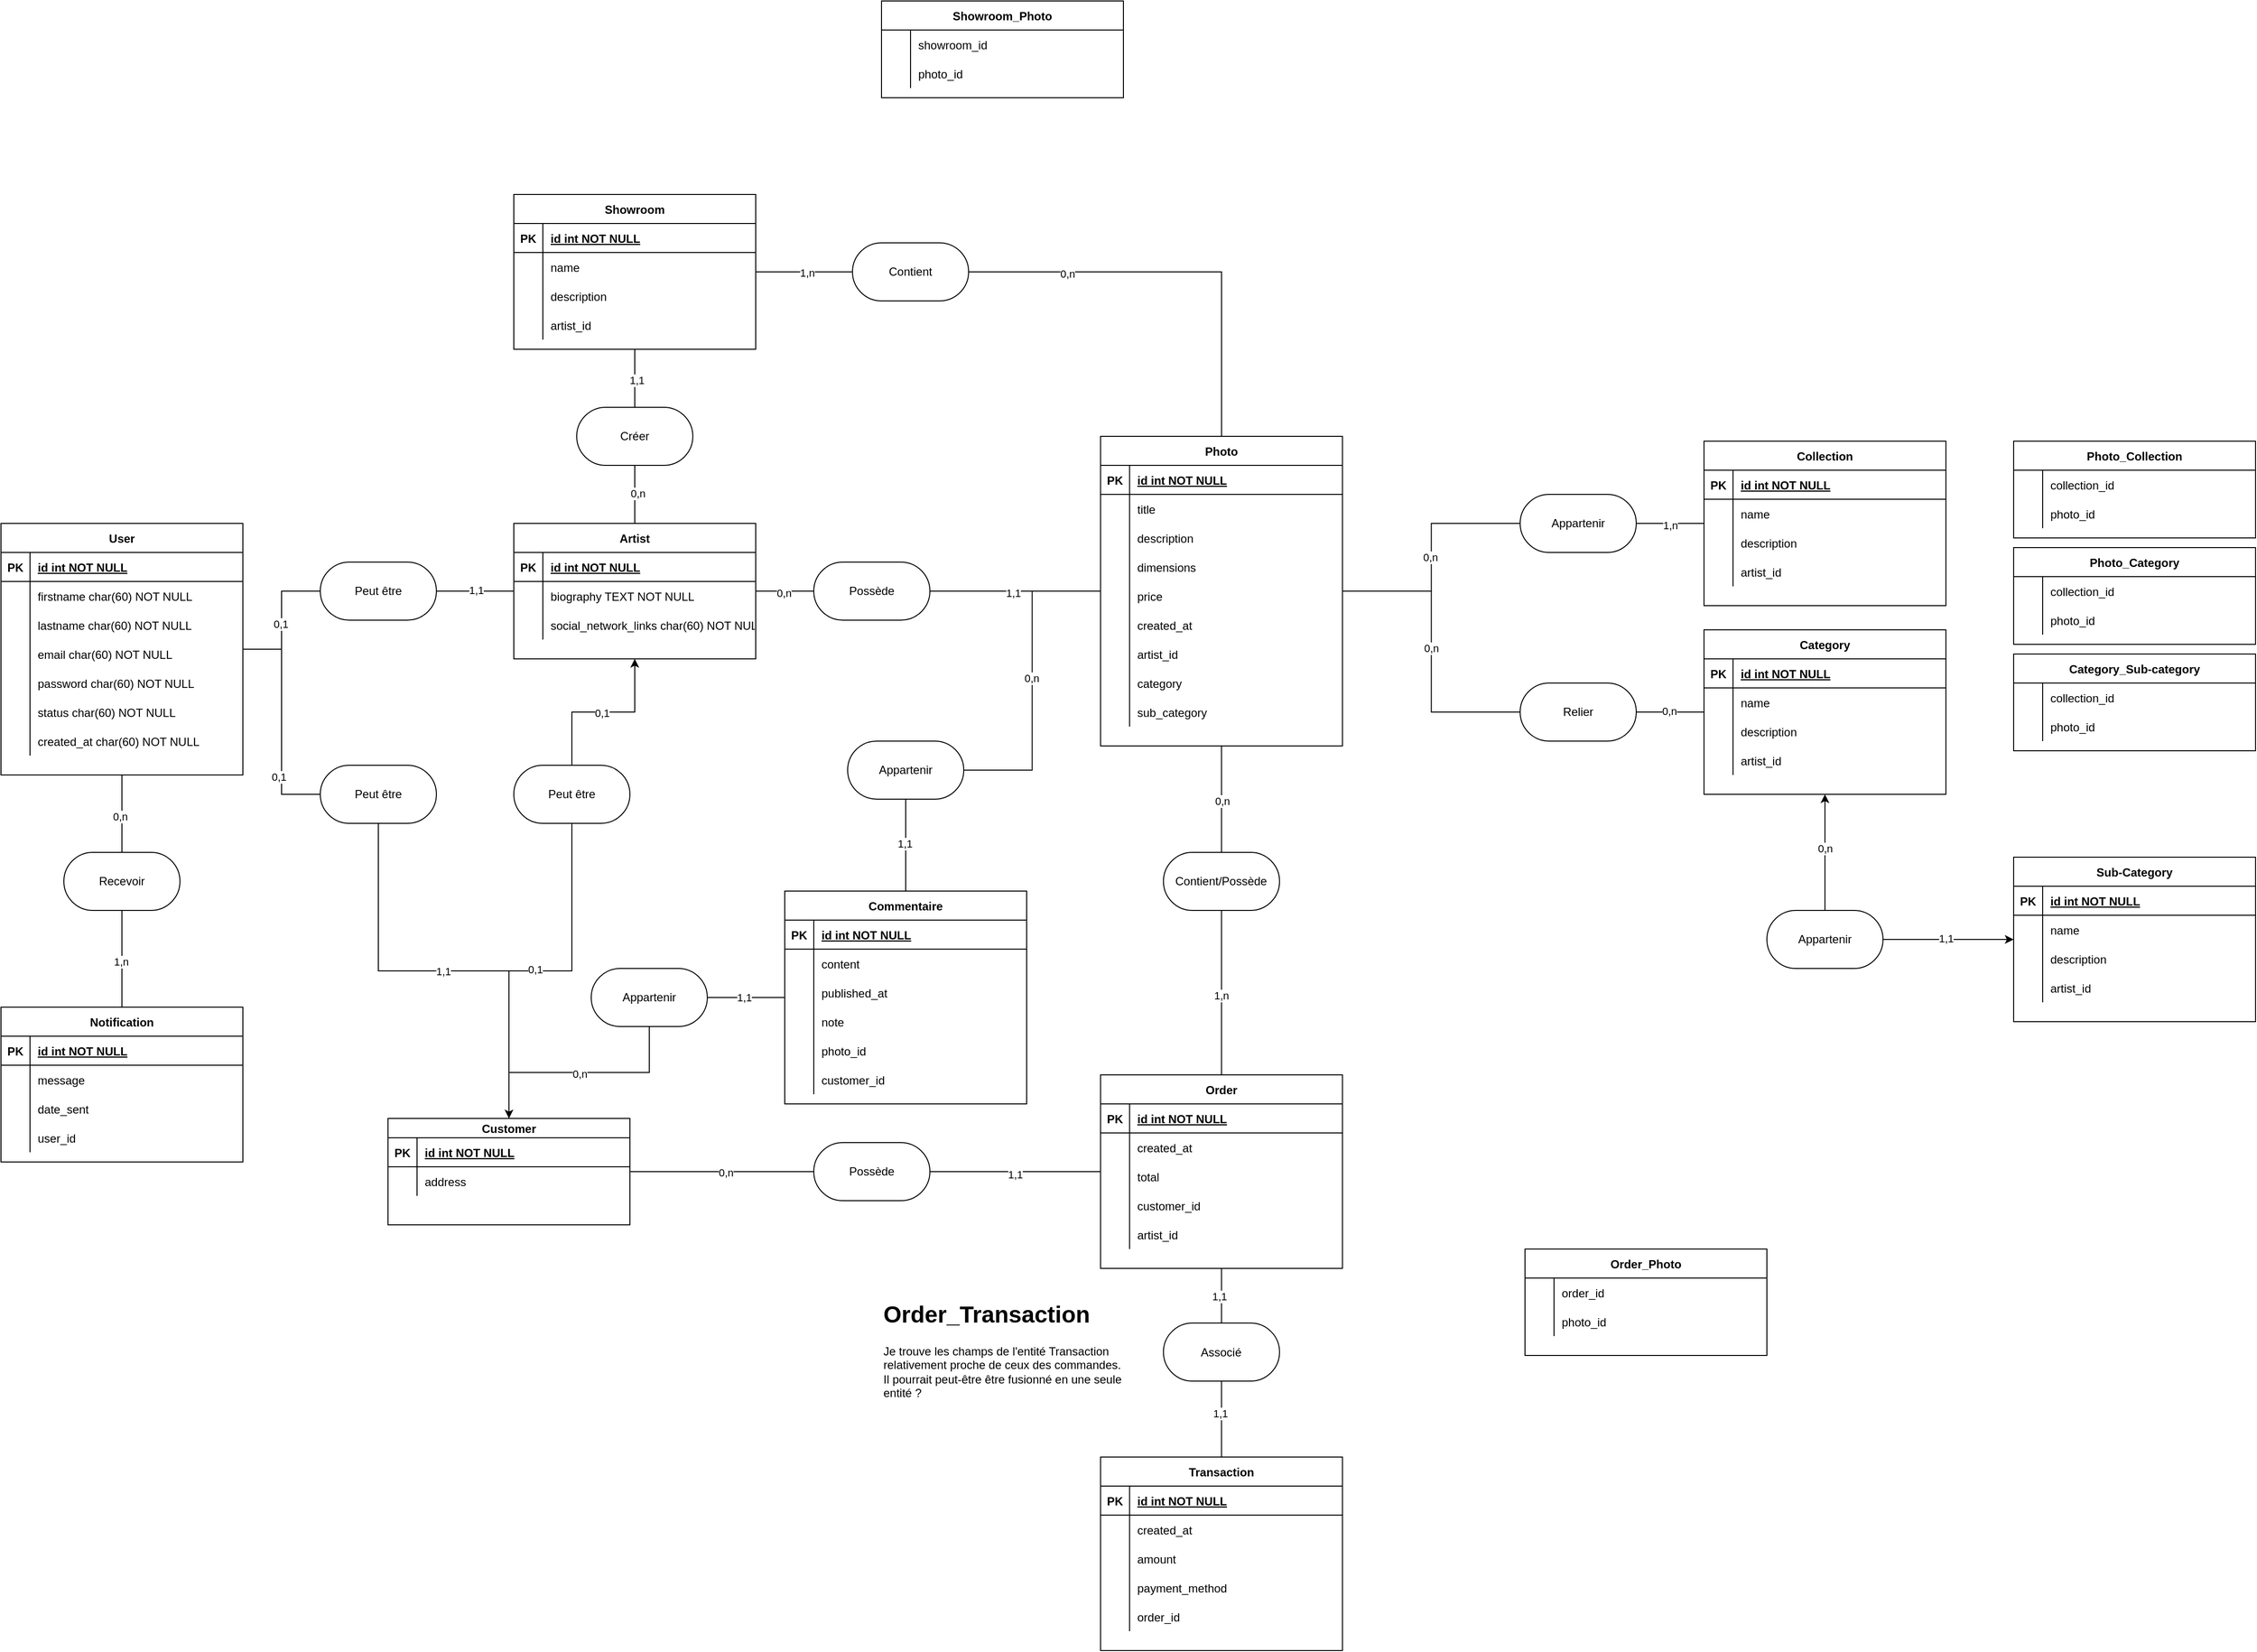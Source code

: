 <mxfile version="24.4.10" type="github">
  <diagram id="R2lEEEUBdFMjLlhIrx00" name="Page-1">
    <mxGraphModel dx="2090" dy="2489" grid="1" gridSize="10" guides="1" tooltips="1" connect="1" arrows="1" fold="1" page="1" pageScale="1" pageWidth="850" pageHeight="1100" math="0" shadow="0" extFonts="Permanent Marker^https://fonts.googleapis.com/css?family=Permanent+Marker">
      <root>
        <mxCell id="0" />
        <mxCell id="1" parent="0" />
        <mxCell id="Ji6-H2UBkkwqV4qPeOlH-210" style="edgeStyle=orthogonalEdgeStyle;rounded=0;orthogonalLoop=1;jettySize=auto;html=1;endArrow=none;endFill=0;" edge="1" parent="1" source="C-vyLk0tnHw3VtMMgP7b-2" target="Ji6-H2UBkkwqV4qPeOlH-208">
          <mxGeometry relative="1" as="geometry" />
        </mxCell>
        <mxCell id="Ji6-H2UBkkwqV4qPeOlH-211" value="1,1" style="edgeLabel;html=1;align=center;verticalAlign=middle;resizable=0;points=[];" vertex="1" connectable="0" parent="Ji6-H2UBkkwqV4qPeOlH-210">
          <mxGeometry x="0.031" y="1" relative="1" as="geometry">
            <mxPoint y="1" as="offset" />
          </mxGeometry>
        </mxCell>
        <mxCell id="C-vyLk0tnHw3VtMMgP7b-2" value="Photo" style="shape=table;startSize=30;container=1;collapsible=1;childLayout=tableLayout;fixedRows=1;rowLines=0;fontStyle=1;align=center;resizeLast=1;" parent="1" vertex="1">
          <mxGeometry x="446.36" y="20" width="250" height="320" as="geometry" />
        </mxCell>
        <mxCell id="C-vyLk0tnHw3VtMMgP7b-3" value="" style="shape=partialRectangle;collapsible=0;dropTarget=0;pointerEvents=0;fillColor=none;points=[[0,0.5],[1,0.5]];portConstraint=eastwest;top=0;left=0;right=0;bottom=1;" parent="C-vyLk0tnHw3VtMMgP7b-2" vertex="1">
          <mxGeometry y="30" width="250" height="30" as="geometry" />
        </mxCell>
        <mxCell id="C-vyLk0tnHw3VtMMgP7b-4" value="PK" style="shape=partialRectangle;overflow=hidden;connectable=0;fillColor=none;top=0;left=0;bottom=0;right=0;fontStyle=1;" parent="C-vyLk0tnHw3VtMMgP7b-3" vertex="1">
          <mxGeometry width="30" height="30" as="geometry">
            <mxRectangle width="30" height="30" as="alternateBounds" />
          </mxGeometry>
        </mxCell>
        <mxCell id="C-vyLk0tnHw3VtMMgP7b-5" value="id int NOT NULL " style="shape=partialRectangle;overflow=hidden;connectable=0;fillColor=none;top=0;left=0;bottom=0;right=0;align=left;spacingLeft=6;fontStyle=5;" parent="C-vyLk0tnHw3VtMMgP7b-3" vertex="1">
          <mxGeometry x="30" width="220" height="30" as="geometry">
            <mxRectangle width="220" height="30" as="alternateBounds" />
          </mxGeometry>
        </mxCell>
        <mxCell id="C-vyLk0tnHw3VtMMgP7b-6" value="" style="shape=partialRectangle;collapsible=0;dropTarget=0;pointerEvents=0;fillColor=none;points=[[0,0.5],[1,0.5]];portConstraint=eastwest;top=0;left=0;right=0;bottom=0;" parent="C-vyLk0tnHw3VtMMgP7b-2" vertex="1">
          <mxGeometry y="60" width="250" height="30" as="geometry" />
        </mxCell>
        <mxCell id="C-vyLk0tnHw3VtMMgP7b-7" value="" style="shape=partialRectangle;overflow=hidden;connectable=0;fillColor=none;top=0;left=0;bottom=0;right=0;" parent="C-vyLk0tnHw3VtMMgP7b-6" vertex="1">
          <mxGeometry width="30" height="30" as="geometry">
            <mxRectangle width="30" height="30" as="alternateBounds" />
          </mxGeometry>
        </mxCell>
        <mxCell id="C-vyLk0tnHw3VtMMgP7b-8" value="title" style="shape=partialRectangle;overflow=hidden;connectable=0;fillColor=none;top=0;left=0;bottom=0;right=0;align=left;spacingLeft=6;" parent="C-vyLk0tnHw3VtMMgP7b-6" vertex="1">
          <mxGeometry x="30" width="220" height="30" as="geometry">
            <mxRectangle width="220" height="30" as="alternateBounds" />
          </mxGeometry>
        </mxCell>
        <mxCell id="C-vyLk0tnHw3VtMMgP7b-9" value="" style="shape=partialRectangle;collapsible=0;dropTarget=0;pointerEvents=0;fillColor=none;points=[[0,0.5],[1,0.5]];portConstraint=eastwest;top=0;left=0;right=0;bottom=0;" parent="C-vyLk0tnHw3VtMMgP7b-2" vertex="1">
          <mxGeometry y="90" width="250" height="30" as="geometry" />
        </mxCell>
        <mxCell id="C-vyLk0tnHw3VtMMgP7b-10" value="" style="shape=partialRectangle;overflow=hidden;connectable=0;fillColor=none;top=0;left=0;bottom=0;right=0;" parent="C-vyLk0tnHw3VtMMgP7b-9" vertex="1">
          <mxGeometry width="30" height="30" as="geometry">
            <mxRectangle width="30" height="30" as="alternateBounds" />
          </mxGeometry>
        </mxCell>
        <mxCell id="C-vyLk0tnHw3VtMMgP7b-11" value="description" style="shape=partialRectangle;overflow=hidden;connectable=0;fillColor=none;top=0;left=0;bottom=0;right=0;align=left;spacingLeft=6;" parent="C-vyLk0tnHw3VtMMgP7b-9" vertex="1">
          <mxGeometry x="30" width="220" height="30" as="geometry">
            <mxRectangle width="220" height="30" as="alternateBounds" />
          </mxGeometry>
        </mxCell>
        <mxCell id="Ji6-H2UBkkwqV4qPeOlH-50" value="" style="shape=partialRectangle;collapsible=0;dropTarget=0;pointerEvents=0;fillColor=none;points=[[0,0.5],[1,0.5]];portConstraint=eastwest;top=0;left=0;right=0;bottom=0;" vertex="1" parent="C-vyLk0tnHw3VtMMgP7b-2">
          <mxGeometry y="120" width="250" height="30" as="geometry" />
        </mxCell>
        <mxCell id="Ji6-H2UBkkwqV4qPeOlH-51" value="" style="shape=partialRectangle;overflow=hidden;connectable=0;fillColor=none;top=0;left=0;bottom=0;right=0;" vertex="1" parent="Ji6-H2UBkkwqV4qPeOlH-50">
          <mxGeometry width="30" height="30" as="geometry">
            <mxRectangle width="30" height="30" as="alternateBounds" />
          </mxGeometry>
        </mxCell>
        <mxCell id="Ji6-H2UBkkwqV4qPeOlH-52" value="dimensions" style="shape=partialRectangle;overflow=hidden;connectable=0;fillColor=none;top=0;left=0;bottom=0;right=0;align=left;spacingLeft=6;" vertex="1" parent="Ji6-H2UBkkwqV4qPeOlH-50">
          <mxGeometry x="30" width="220" height="30" as="geometry">
            <mxRectangle width="220" height="30" as="alternateBounds" />
          </mxGeometry>
        </mxCell>
        <mxCell id="Ji6-H2UBkkwqV4qPeOlH-53" value="" style="shape=partialRectangle;collapsible=0;dropTarget=0;pointerEvents=0;fillColor=none;points=[[0,0.5],[1,0.5]];portConstraint=eastwest;top=0;left=0;right=0;bottom=0;" vertex="1" parent="C-vyLk0tnHw3VtMMgP7b-2">
          <mxGeometry y="150" width="250" height="30" as="geometry" />
        </mxCell>
        <mxCell id="Ji6-H2UBkkwqV4qPeOlH-54" value="" style="shape=partialRectangle;overflow=hidden;connectable=0;fillColor=none;top=0;left=0;bottom=0;right=0;" vertex="1" parent="Ji6-H2UBkkwqV4qPeOlH-53">
          <mxGeometry width="30" height="30" as="geometry">
            <mxRectangle width="30" height="30" as="alternateBounds" />
          </mxGeometry>
        </mxCell>
        <mxCell id="Ji6-H2UBkkwqV4qPeOlH-55" value="price" style="shape=partialRectangle;overflow=hidden;connectable=0;fillColor=none;top=0;left=0;bottom=0;right=0;align=left;spacingLeft=6;" vertex="1" parent="Ji6-H2UBkkwqV4qPeOlH-53">
          <mxGeometry x="30" width="220" height="30" as="geometry">
            <mxRectangle width="220" height="30" as="alternateBounds" />
          </mxGeometry>
        </mxCell>
        <mxCell id="Ji6-H2UBkkwqV4qPeOlH-56" value="" style="shape=partialRectangle;collapsible=0;dropTarget=0;pointerEvents=0;fillColor=none;points=[[0,0.5],[1,0.5]];portConstraint=eastwest;top=0;left=0;right=0;bottom=0;" vertex="1" parent="C-vyLk0tnHw3VtMMgP7b-2">
          <mxGeometry y="180" width="250" height="30" as="geometry" />
        </mxCell>
        <mxCell id="Ji6-H2UBkkwqV4qPeOlH-57" value="" style="shape=partialRectangle;overflow=hidden;connectable=0;fillColor=none;top=0;left=0;bottom=0;right=0;" vertex="1" parent="Ji6-H2UBkkwqV4qPeOlH-56">
          <mxGeometry width="30" height="30" as="geometry">
            <mxRectangle width="30" height="30" as="alternateBounds" />
          </mxGeometry>
        </mxCell>
        <mxCell id="Ji6-H2UBkkwqV4qPeOlH-58" value="created_at" style="shape=partialRectangle;overflow=hidden;connectable=0;fillColor=none;top=0;left=0;bottom=0;right=0;align=left;spacingLeft=6;" vertex="1" parent="Ji6-H2UBkkwqV4qPeOlH-56">
          <mxGeometry x="30" width="220" height="30" as="geometry">
            <mxRectangle width="220" height="30" as="alternateBounds" />
          </mxGeometry>
        </mxCell>
        <mxCell id="Ji6-H2UBkkwqV4qPeOlH-59" value="" style="shape=partialRectangle;collapsible=0;dropTarget=0;pointerEvents=0;fillColor=none;points=[[0,0.5],[1,0.5]];portConstraint=eastwest;top=0;left=0;right=0;bottom=0;" vertex="1" parent="C-vyLk0tnHw3VtMMgP7b-2">
          <mxGeometry y="210" width="250" height="30" as="geometry" />
        </mxCell>
        <mxCell id="Ji6-H2UBkkwqV4qPeOlH-60" value="" style="shape=partialRectangle;overflow=hidden;connectable=0;fillColor=none;top=0;left=0;bottom=0;right=0;" vertex="1" parent="Ji6-H2UBkkwqV4qPeOlH-59">
          <mxGeometry width="30" height="30" as="geometry">
            <mxRectangle width="30" height="30" as="alternateBounds" />
          </mxGeometry>
        </mxCell>
        <mxCell id="Ji6-H2UBkkwqV4qPeOlH-61" value="artist_id" style="shape=partialRectangle;overflow=hidden;connectable=0;fillColor=none;top=0;left=0;bottom=0;right=0;align=left;spacingLeft=6;" vertex="1" parent="Ji6-H2UBkkwqV4qPeOlH-59">
          <mxGeometry x="30" width="220" height="30" as="geometry">
            <mxRectangle width="220" height="30" as="alternateBounds" />
          </mxGeometry>
        </mxCell>
        <mxCell id="Ji6-H2UBkkwqV4qPeOlH-62" value="" style="shape=partialRectangle;collapsible=0;dropTarget=0;pointerEvents=0;fillColor=none;points=[[0,0.5],[1,0.5]];portConstraint=eastwest;top=0;left=0;right=0;bottom=0;" vertex="1" parent="C-vyLk0tnHw3VtMMgP7b-2">
          <mxGeometry y="240" width="250" height="30" as="geometry" />
        </mxCell>
        <mxCell id="Ji6-H2UBkkwqV4qPeOlH-63" value="" style="shape=partialRectangle;overflow=hidden;connectable=0;fillColor=none;top=0;left=0;bottom=0;right=0;" vertex="1" parent="Ji6-H2UBkkwqV4qPeOlH-62">
          <mxGeometry width="30" height="30" as="geometry">
            <mxRectangle width="30" height="30" as="alternateBounds" />
          </mxGeometry>
        </mxCell>
        <mxCell id="Ji6-H2UBkkwqV4qPeOlH-64" value="category" style="shape=partialRectangle;overflow=hidden;connectable=0;fillColor=none;top=0;left=0;bottom=0;right=0;align=left;spacingLeft=6;" vertex="1" parent="Ji6-H2UBkkwqV4qPeOlH-62">
          <mxGeometry x="30" width="220" height="30" as="geometry">
            <mxRectangle width="220" height="30" as="alternateBounds" />
          </mxGeometry>
        </mxCell>
        <mxCell id="Ji6-H2UBkkwqV4qPeOlH-65" value="" style="shape=partialRectangle;collapsible=0;dropTarget=0;pointerEvents=0;fillColor=none;points=[[0,0.5],[1,0.5]];portConstraint=eastwest;top=0;left=0;right=0;bottom=0;" vertex="1" parent="C-vyLk0tnHw3VtMMgP7b-2">
          <mxGeometry y="270" width="250" height="30" as="geometry" />
        </mxCell>
        <mxCell id="Ji6-H2UBkkwqV4qPeOlH-66" value="" style="shape=partialRectangle;overflow=hidden;connectable=0;fillColor=none;top=0;left=0;bottom=0;right=0;" vertex="1" parent="Ji6-H2UBkkwqV4qPeOlH-65">
          <mxGeometry width="30" height="30" as="geometry">
            <mxRectangle width="30" height="30" as="alternateBounds" />
          </mxGeometry>
        </mxCell>
        <mxCell id="Ji6-H2UBkkwqV4qPeOlH-67" value="sub_category" style="shape=partialRectangle;overflow=hidden;connectable=0;fillColor=none;top=0;left=0;bottom=0;right=0;align=left;spacingLeft=6;" vertex="1" parent="Ji6-H2UBkkwqV4qPeOlH-65">
          <mxGeometry x="30" width="220" height="30" as="geometry">
            <mxRectangle width="220" height="30" as="alternateBounds" />
          </mxGeometry>
        </mxCell>
        <mxCell id="C-vyLk0tnHw3VtMMgP7b-13" value="Showroom" style="shape=table;startSize=30;container=1;collapsible=1;childLayout=tableLayout;fixedRows=1;rowLines=0;fontStyle=1;align=center;resizeLast=1;" parent="1" vertex="1">
          <mxGeometry x="-160" y="-230" width="250" height="160" as="geometry" />
        </mxCell>
        <mxCell id="C-vyLk0tnHw3VtMMgP7b-14" value="" style="shape=partialRectangle;collapsible=0;dropTarget=0;pointerEvents=0;fillColor=none;points=[[0,0.5],[1,0.5]];portConstraint=eastwest;top=0;left=0;right=0;bottom=1;" parent="C-vyLk0tnHw3VtMMgP7b-13" vertex="1">
          <mxGeometry y="30" width="250" height="30" as="geometry" />
        </mxCell>
        <mxCell id="C-vyLk0tnHw3VtMMgP7b-15" value="PK" style="shape=partialRectangle;overflow=hidden;connectable=0;fillColor=none;top=0;left=0;bottom=0;right=0;fontStyle=1;" parent="C-vyLk0tnHw3VtMMgP7b-14" vertex="1">
          <mxGeometry width="30" height="30" as="geometry">
            <mxRectangle width="30" height="30" as="alternateBounds" />
          </mxGeometry>
        </mxCell>
        <mxCell id="C-vyLk0tnHw3VtMMgP7b-16" value="id int NOT NULL " style="shape=partialRectangle;overflow=hidden;connectable=0;fillColor=none;top=0;left=0;bottom=0;right=0;align=left;spacingLeft=6;fontStyle=5;" parent="C-vyLk0tnHw3VtMMgP7b-14" vertex="1">
          <mxGeometry x="30" width="220" height="30" as="geometry">
            <mxRectangle width="220" height="30" as="alternateBounds" />
          </mxGeometry>
        </mxCell>
        <mxCell id="C-vyLk0tnHw3VtMMgP7b-17" value="" style="shape=partialRectangle;collapsible=0;dropTarget=0;pointerEvents=0;fillColor=none;points=[[0,0.5],[1,0.5]];portConstraint=eastwest;top=0;left=0;right=0;bottom=0;" parent="C-vyLk0tnHw3VtMMgP7b-13" vertex="1">
          <mxGeometry y="60" width="250" height="30" as="geometry" />
        </mxCell>
        <mxCell id="C-vyLk0tnHw3VtMMgP7b-18" value="" style="shape=partialRectangle;overflow=hidden;connectable=0;fillColor=none;top=0;left=0;bottom=0;right=0;" parent="C-vyLk0tnHw3VtMMgP7b-17" vertex="1">
          <mxGeometry width="30" height="30" as="geometry">
            <mxRectangle width="30" height="30" as="alternateBounds" />
          </mxGeometry>
        </mxCell>
        <mxCell id="C-vyLk0tnHw3VtMMgP7b-19" value="name" style="shape=partialRectangle;overflow=hidden;connectable=0;fillColor=none;top=0;left=0;bottom=0;right=0;align=left;spacingLeft=6;" parent="C-vyLk0tnHw3VtMMgP7b-17" vertex="1">
          <mxGeometry x="30" width="220" height="30" as="geometry">
            <mxRectangle width="220" height="30" as="alternateBounds" />
          </mxGeometry>
        </mxCell>
        <mxCell id="C-vyLk0tnHw3VtMMgP7b-20" value="" style="shape=partialRectangle;collapsible=0;dropTarget=0;pointerEvents=0;fillColor=none;points=[[0,0.5],[1,0.5]];portConstraint=eastwest;top=0;left=0;right=0;bottom=0;" parent="C-vyLk0tnHw3VtMMgP7b-13" vertex="1">
          <mxGeometry y="90" width="250" height="30" as="geometry" />
        </mxCell>
        <mxCell id="C-vyLk0tnHw3VtMMgP7b-21" value="" style="shape=partialRectangle;overflow=hidden;connectable=0;fillColor=none;top=0;left=0;bottom=0;right=0;" parent="C-vyLk0tnHw3VtMMgP7b-20" vertex="1">
          <mxGeometry width="30" height="30" as="geometry">
            <mxRectangle width="30" height="30" as="alternateBounds" />
          </mxGeometry>
        </mxCell>
        <mxCell id="C-vyLk0tnHw3VtMMgP7b-22" value="description" style="shape=partialRectangle;overflow=hidden;connectable=0;fillColor=none;top=0;left=0;bottom=0;right=0;align=left;spacingLeft=6;" parent="C-vyLk0tnHw3VtMMgP7b-20" vertex="1">
          <mxGeometry x="30" width="220" height="30" as="geometry">
            <mxRectangle width="220" height="30" as="alternateBounds" />
          </mxGeometry>
        </mxCell>
        <mxCell id="Ji6-H2UBkkwqV4qPeOlH-145" value="" style="shape=partialRectangle;collapsible=0;dropTarget=0;pointerEvents=0;fillColor=none;points=[[0,0.5],[1,0.5]];portConstraint=eastwest;top=0;left=0;right=0;bottom=0;" vertex="1" parent="C-vyLk0tnHw3VtMMgP7b-13">
          <mxGeometry y="120" width="250" height="30" as="geometry" />
        </mxCell>
        <mxCell id="Ji6-H2UBkkwqV4qPeOlH-146" value="" style="shape=partialRectangle;overflow=hidden;connectable=0;fillColor=none;top=0;left=0;bottom=0;right=0;" vertex="1" parent="Ji6-H2UBkkwqV4qPeOlH-145">
          <mxGeometry width="30" height="30" as="geometry">
            <mxRectangle width="30" height="30" as="alternateBounds" />
          </mxGeometry>
        </mxCell>
        <mxCell id="Ji6-H2UBkkwqV4qPeOlH-147" value="artist_id" style="shape=partialRectangle;overflow=hidden;connectable=0;fillColor=none;top=0;left=0;bottom=0;right=0;align=left;spacingLeft=6;" vertex="1" parent="Ji6-H2UBkkwqV4qPeOlH-145">
          <mxGeometry x="30" width="220" height="30" as="geometry">
            <mxRectangle width="220" height="30" as="alternateBounds" />
          </mxGeometry>
        </mxCell>
        <mxCell id="Ji6-H2UBkkwqV4qPeOlH-200" style="edgeStyle=orthogonalEdgeStyle;rounded=0;orthogonalLoop=1;jettySize=auto;html=1;endArrow=none;endFill=0;" edge="1" parent="1" source="C-vyLk0tnHw3VtMMgP7b-23" target="Ji6-H2UBkkwqV4qPeOlH-194">
          <mxGeometry relative="1" as="geometry" />
        </mxCell>
        <mxCell id="Ji6-H2UBkkwqV4qPeOlH-207" value="0,1" style="edgeLabel;html=1;align=center;verticalAlign=middle;resizable=0;points=[];" vertex="1" connectable="0" parent="Ji6-H2UBkkwqV4qPeOlH-200">
          <mxGeometry x="-0.052" y="1" relative="1" as="geometry">
            <mxPoint as="offset" />
          </mxGeometry>
        </mxCell>
        <mxCell id="Ji6-H2UBkkwqV4qPeOlH-204" style="edgeStyle=orthogonalEdgeStyle;rounded=0;orthogonalLoop=1;jettySize=auto;html=1;endArrow=none;endFill=0;" edge="1" parent="1" source="C-vyLk0tnHw3VtMMgP7b-23" target="Ji6-H2UBkkwqV4qPeOlH-195">
          <mxGeometry relative="1" as="geometry" />
        </mxCell>
        <mxCell id="Ji6-H2UBkkwqV4qPeOlH-206" value="0,1" style="edgeLabel;html=1;align=center;verticalAlign=middle;resizable=0;points=[];" vertex="1" connectable="0" parent="Ji6-H2UBkkwqV4qPeOlH-204">
          <mxGeometry x="0.494" y="-3" relative="1" as="geometry">
            <mxPoint as="offset" />
          </mxGeometry>
        </mxCell>
        <mxCell id="C-vyLk0tnHw3VtMMgP7b-23" value="User" style="shape=table;startSize=30;container=1;collapsible=1;childLayout=tableLayout;fixedRows=1;rowLines=0;fontStyle=1;align=center;resizeLast=1;" parent="1" vertex="1">
          <mxGeometry x="-690" y="110" width="250" height="260" as="geometry" />
        </mxCell>
        <mxCell id="C-vyLk0tnHw3VtMMgP7b-24" value="" style="shape=partialRectangle;collapsible=0;dropTarget=0;pointerEvents=0;fillColor=none;points=[[0,0.5],[1,0.5]];portConstraint=eastwest;top=0;left=0;right=0;bottom=1;" parent="C-vyLk0tnHw3VtMMgP7b-23" vertex="1">
          <mxGeometry y="30" width="250" height="30" as="geometry" />
        </mxCell>
        <mxCell id="C-vyLk0tnHw3VtMMgP7b-25" value="PK" style="shape=partialRectangle;overflow=hidden;connectable=0;fillColor=none;top=0;left=0;bottom=0;right=0;fontStyle=1;" parent="C-vyLk0tnHw3VtMMgP7b-24" vertex="1">
          <mxGeometry width="30" height="30" as="geometry">
            <mxRectangle width="30" height="30" as="alternateBounds" />
          </mxGeometry>
        </mxCell>
        <mxCell id="C-vyLk0tnHw3VtMMgP7b-26" value="id int NOT NULL " style="shape=partialRectangle;overflow=hidden;connectable=0;fillColor=none;top=0;left=0;bottom=0;right=0;align=left;spacingLeft=6;fontStyle=5;" parent="C-vyLk0tnHw3VtMMgP7b-24" vertex="1">
          <mxGeometry x="30" width="220" height="30" as="geometry">
            <mxRectangle width="220" height="30" as="alternateBounds" />
          </mxGeometry>
        </mxCell>
        <mxCell id="C-vyLk0tnHw3VtMMgP7b-27" value="" style="shape=partialRectangle;collapsible=0;dropTarget=0;pointerEvents=0;fillColor=none;points=[[0,0.5],[1,0.5]];portConstraint=eastwest;top=0;left=0;right=0;bottom=0;" parent="C-vyLk0tnHw3VtMMgP7b-23" vertex="1">
          <mxGeometry y="60" width="250" height="30" as="geometry" />
        </mxCell>
        <mxCell id="C-vyLk0tnHw3VtMMgP7b-28" value="" style="shape=partialRectangle;overflow=hidden;connectable=0;fillColor=none;top=0;left=0;bottom=0;right=0;" parent="C-vyLk0tnHw3VtMMgP7b-27" vertex="1">
          <mxGeometry width="30" height="30" as="geometry">
            <mxRectangle width="30" height="30" as="alternateBounds" />
          </mxGeometry>
        </mxCell>
        <mxCell id="C-vyLk0tnHw3VtMMgP7b-29" value="firstname char(60) NOT NULL" style="shape=partialRectangle;overflow=hidden;connectable=0;fillColor=none;top=0;left=0;bottom=0;right=0;align=left;spacingLeft=6;" parent="C-vyLk0tnHw3VtMMgP7b-27" vertex="1">
          <mxGeometry x="30" width="220" height="30" as="geometry">
            <mxRectangle width="220" height="30" as="alternateBounds" />
          </mxGeometry>
        </mxCell>
        <mxCell id="Ji6-H2UBkkwqV4qPeOlH-28" value="" style="shape=partialRectangle;collapsible=0;dropTarget=0;pointerEvents=0;fillColor=none;points=[[0,0.5],[1,0.5]];portConstraint=eastwest;top=0;left=0;right=0;bottom=0;" vertex="1" parent="C-vyLk0tnHw3VtMMgP7b-23">
          <mxGeometry y="90" width="250" height="30" as="geometry" />
        </mxCell>
        <mxCell id="Ji6-H2UBkkwqV4qPeOlH-29" value="" style="shape=partialRectangle;overflow=hidden;connectable=0;fillColor=none;top=0;left=0;bottom=0;right=0;" vertex="1" parent="Ji6-H2UBkkwqV4qPeOlH-28">
          <mxGeometry width="30" height="30" as="geometry">
            <mxRectangle width="30" height="30" as="alternateBounds" />
          </mxGeometry>
        </mxCell>
        <mxCell id="Ji6-H2UBkkwqV4qPeOlH-30" value="lastname char(60) NOT NULL" style="shape=partialRectangle;overflow=hidden;connectable=0;fillColor=none;top=0;left=0;bottom=0;right=0;align=left;spacingLeft=6;" vertex="1" parent="Ji6-H2UBkkwqV4qPeOlH-28">
          <mxGeometry x="30" width="220" height="30" as="geometry">
            <mxRectangle width="220" height="30" as="alternateBounds" />
          </mxGeometry>
        </mxCell>
        <mxCell id="Ji6-H2UBkkwqV4qPeOlH-1" value="" style="shape=partialRectangle;collapsible=0;dropTarget=0;pointerEvents=0;fillColor=none;points=[[0,0.5],[1,0.5]];portConstraint=eastwest;top=0;left=0;right=0;bottom=0;" vertex="1" parent="C-vyLk0tnHw3VtMMgP7b-23">
          <mxGeometry y="120" width="250" height="30" as="geometry" />
        </mxCell>
        <mxCell id="Ji6-H2UBkkwqV4qPeOlH-2" value="" style="shape=partialRectangle;overflow=hidden;connectable=0;fillColor=none;top=0;left=0;bottom=0;right=0;" vertex="1" parent="Ji6-H2UBkkwqV4qPeOlH-1">
          <mxGeometry width="30" height="30" as="geometry">
            <mxRectangle width="30" height="30" as="alternateBounds" />
          </mxGeometry>
        </mxCell>
        <mxCell id="Ji6-H2UBkkwqV4qPeOlH-3" value="email char(60) NOT NULL" style="shape=partialRectangle;overflow=hidden;connectable=0;fillColor=none;top=0;left=0;bottom=0;right=0;align=left;spacingLeft=6;" vertex="1" parent="Ji6-H2UBkkwqV4qPeOlH-1">
          <mxGeometry x="30" width="220" height="30" as="geometry">
            <mxRectangle width="220" height="30" as="alternateBounds" />
          </mxGeometry>
        </mxCell>
        <mxCell id="Ji6-H2UBkkwqV4qPeOlH-31" value="" style="shape=partialRectangle;collapsible=0;dropTarget=0;pointerEvents=0;fillColor=none;points=[[0,0.5],[1,0.5]];portConstraint=eastwest;top=0;left=0;right=0;bottom=0;" vertex="1" parent="C-vyLk0tnHw3VtMMgP7b-23">
          <mxGeometry y="150" width="250" height="30" as="geometry" />
        </mxCell>
        <mxCell id="Ji6-H2UBkkwqV4qPeOlH-32" value="" style="shape=partialRectangle;overflow=hidden;connectable=0;fillColor=none;top=0;left=0;bottom=0;right=0;" vertex="1" parent="Ji6-H2UBkkwqV4qPeOlH-31">
          <mxGeometry width="30" height="30" as="geometry">
            <mxRectangle width="30" height="30" as="alternateBounds" />
          </mxGeometry>
        </mxCell>
        <mxCell id="Ji6-H2UBkkwqV4qPeOlH-33" value="password char(60) NOT NULL" style="shape=partialRectangle;overflow=hidden;connectable=0;fillColor=none;top=0;left=0;bottom=0;right=0;align=left;spacingLeft=6;" vertex="1" parent="Ji6-H2UBkkwqV4qPeOlH-31">
          <mxGeometry x="30" width="220" height="30" as="geometry">
            <mxRectangle width="220" height="30" as="alternateBounds" />
          </mxGeometry>
        </mxCell>
        <mxCell id="Ji6-H2UBkkwqV4qPeOlH-37" value="" style="shape=partialRectangle;collapsible=0;dropTarget=0;pointerEvents=0;fillColor=none;points=[[0,0.5],[1,0.5]];portConstraint=eastwest;top=0;left=0;right=0;bottom=0;" vertex="1" parent="C-vyLk0tnHw3VtMMgP7b-23">
          <mxGeometry y="180" width="250" height="30" as="geometry" />
        </mxCell>
        <mxCell id="Ji6-H2UBkkwqV4qPeOlH-38" value="" style="shape=partialRectangle;overflow=hidden;connectable=0;fillColor=none;top=0;left=0;bottom=0;right=0;" vertex="1" parent="Ji6-H2UBkkwqV4qPeOlH-37">
          <mxGeometry width="30" height="30" as="geometry">
            <mxRectangle width="30" height="30" as="alternateBounds" />
          </mxGeometry>
        </mxCell>
        <mxCell id="Ji6-H2UBkkwqV4qPeOlH-39" value="status char(60) NOT NULL" style="shape=partialRectangle;overflow=hidden;connectable=0;fillColor=none;top=0;left=0;bottom=0;right=0;align=left;spacingLeft=6;" vertex="1" parent="Ji6-H2UBkkwqV4qPeOlH-37">
          <mxGeometry x="30" width="220" height="30" as="geometry">
            <mxRectangle width="220" height="30" as="alternateBounds" />
          </mxGeometry>
        </mxCell>
        <mxCell id="Ji6-H2UBkkwqV4qPeOlH-34" value="" style="shape=partialRectangle;collapsible=0;dropTarget=0;pointerEvents=0;fillColor=none;points=[[0,0.5],[1,0.5]];portConstraint=eastwest;top=0;left=0;right=0;bottom=0;" vertex="1" parent="C-vyLk0tnHw3VtMMgP7b-23">
          <mxGeometry y="210" width="250" height="30" as="geometry" />
        </mxCell>
        <mxCell id="Ji6-H2UBkkwqV4qPeOlH-35" value="" style="shape=partialRectangle;overflow=hidden;connectable=0;fillColor=none;top=0;left=0;bottom=0;right=0;" vertex="1" parent="Ji6-H2UBkkwqV4qPeOlH-34">
          <mxGeometry width="30" height="30" as="geometry">
            <mxRectangle width="30" height="30" as="alternateBounds" />
          </mxGeometry>
        </mxCell>
        <mxCell id="Ji6-H2UBkkwqV4qPeOlH-36" value="created_at char(60) NOT NULL" style="shape=partialRectangle;overflow=hidden;connectable=0;fillColor=none;top=0;left=0;bottom=0;right=0;align=left;spacingLeft=6;" vertex="1" parent="Ji6-H2UBkkwqV4qPeOlH-34">
          <mxGeometry x="30" width="220" height="30" as="geometry">
            <mxRectangle width="220" height="30" as="alternateBounds" />
          </mxGeometry>
        </mxCell>
        <mxCell id="Ji6-H2UBkkwqV4qPeOlH-5" value="Collection" style="shape=table;startSize=30;container=1;collapsible=1;childLayout=tableLayout;fixedRows=1;rowLines=0;fontStyle=1;align=center;resizeLast=1;" vertex="1" parent="1">
          <mxGeometry x="1070" y="25" width="250" height="170" as="geometry" />
        </mxCell>
        <mxCell id="Ji6-H2UBkkwqV4qPeOlH-6" value="" style="shape=partialRectangle;collapsible=0;dropTarget=0;pointerEvents=0;fillColor=none;points=[[0,0.5],[1,0.5]];portConstraint=eastwest;top=0;left=0;right=0;bottom=1;" vertex="1" parent="Ji6-H2UBkkwqV4qPeOlH-5">
          <mxGeometry y="30" width="250" height="30" as="geometry" />
        </mxCell>
        <mxCell id="Ji6-H2UBkkwqV4qPeOlH-7" value="PK" style="shape=partialRectangle;overflow=hidden;connectable=0;fillColor=none;top=0;left=0;bottom=0;right=0;fontStyle=1;" vertex="1" parent="Ji6-H2UBkkwqV4qPeOlH-6">
          <mxGeometry width="30" height="30" as="geometry">
            <mxRectangle width="30" height="30" as="alternateBounds" />
          </mxGeometry>
        </mxCell>
        <mxCell id="Ji6-H2UBkkwqV4qPeOlH-8" value="id int NOT NULL " style="shape=partialRectangle;overflow=hidden;connectable=0;fillColor=none;top=0;left=0;bottom=0;right=0;align=left;spacingLeft=6;fontStyle=5;" vertex="1" parent="Ji6-H2UBkkwqV4qPeOlH-6">
          <mxGeometry x="30" width="220" height="30" as="geometry">
            <mxRectangle width="220" height="30" as="alternateBounds" />
          </mxGeometry>
        </mxCell>
        <mxCell id="Ji6-H2UBkkwqV4qPeOlH-9" value="" style="shape=partialRectangle;collapsible=0;dropTarget=0;pointerEvents=0;fillColor=none;points=[[0,0.5],[1,0.5]];portConstraint=eastwest;top=0;left=0;right=0;bottom=0;" vertex="1" parent="Ji6-H2UBkkwqV4qPeOlH-5">
          <mxGeometry y="60" width="250" height="30" as="geometry" />
        </mxCell>
        <mxCell id="Ji6-H2UBkkwqV4qPeOlH-10" value="" style="shape=partialRectangle;overflow=hidden;connectable=0;fillColor=none;top=0;left=0;bottom=0;right=0;" vertex="1" parent="Ji6-H2UBkkwqV4qPeOlH-9">
          <mxGeometry width="30" height="30" as="geometry">
            <mxRectangle width="30" height="30" as="alternateBounds" />
          </mxGeometry>
        </mxCell>
        <mxCell id="Ji6-H2UBkkwqV4qPeOlH-11" value="name" style="shape=partialRectangle;overflow=hidden;connectable=0;fillColor=none;top=0;left=0;bottom=0;right=0;align=left;spacingLeft=6;" vertex="1" parent="Ji6-H2UBkkwqV4qPeOlH-9">
          <mxGeometry x="30" width="220" height="30" as="geometry">
            <mxRectangle width="220" height="30" as="alternateBounds" />
          </mxGeometry>
        </mxCell>
        <mxCell id="Ji6-H2UBkkwqV4qPeOlH-68" value="" style="shape=partialRectangle;collapsible=0;dropTarget=0;pointerEvents=0;fillColor=none;points=[[0,0.5],[1,0.5]];portConstraint=eastwest;top=0;left=0;right=0;bottom=0;" vertex="1" parent="Ji6-H2UBkkwqV4qPeOlH-5">
          <mxGeometry y="90" width="250" height="30" as="geometry" />
        </mxCell>
        <mxCell id="Ji6-H2UBkkwqV4qPeOlH-69" value="" style="shape=partialRectangle;overflow=hidden;connectable=0;fillColor=none;top=0;left=0;bottom=0;right=0;" vertex="1" parent="Ji6-H2UBkkwqV4qPeOlH-68">
          <mxGeometry width="30" height="30" as="geometry">
            <mxRectangle width="30" height="30" as="alternateBounds" />
          </mxGeometry>
        </mxCell>
        <mxCell id="Ji6-H2UBkkwqV4qPeOlH-70" value="description" style="shape=partialRectangle;overflow=hidden;connectable=0;fillColor=none;top=0;left=0;bottom=0;right=0;align=left;spacingLeft=6;" vertex="1" parent="Ji6-H2UBkkwqV4qPeOlH-68">
          <mxGeometry x="30" width="220" height="30" as="geometry">
            <mxRectangle width="220" height="30" as="alternateBounds" />
          </mxGeometry>
        </mxCell>
        <mxCell id="Ji6-H2UBkkwqV4qPeOlH-71" value="" style="shape=partialRectangle;collapsible=0;dropTarget=0;pointerEvents=0;fillColor=none;points=[[0,0.5],[1,0.5]];portConstraint=eastwest;top=0;left=0;right=0;bottom=0;" vertex="1" parent="Ji6-H2UBkkwqV4qPeOlH-5">
          <mxGeometry y="120" width="250" height="30" as="geometry" />
        </mxCell>
        <mxCell id="Ji6-H2UBkkwqV4qPeOlH-72" value="" style="shape=partialRectangle;overflow=hidden;connectable=0;fillColor=none;top=0;left=0;bottom=0;right=0;" vertex="1" parent="Ji6-H2UBkkwqV4qPeOlH-71">
          <mxGeometry width="30" height="30" as="geometry">
            <mxRectangle width="30" height="30" as="alternateBounds" />
          </mxGeometry>
        </mxCell>
        <mxCell id="Ji6-H2UBkkwqV4qPeOlH-73" value="artist_id" style="shape=partialRectangle;overflow=hidden;connectable=0;fillColor=none;top=0;left=0;bottom=0;right=0;align=left;spacingLeft=6;" vertex="1" parent="Ji6-H2UBkkwqV4qPeOlH-71">
          <mxGeometry x="30" width="220" height="30" as="geometry">
            <mxRectangle width="220" height="30" as="alternateBounds" />
          </mxGeometry>
        </mxCell>
        <mxCell id="Ji6-H2UBkkwqV4qPeOlH-199" style="edgeStyle=orthogonalEdgeStyle;rounded=0;orthogonalLoop=1;jettySize=auto;html=1;strokeColor=default;endArrow=none;endFill=0;" edge="1" parent="1" source="Ji6-H2UBkkwqV4qPeOlH-15" target="Ji6-H2UBkkwqV4qPeOlH-194">
          <mxGeometry relative="1" as="geometry" />
        </mxCell>
        <mxCell id="Ji6-H2UBkkwqV4qPeOlH-202" value="1,1" style="edgeLabel;html=1;align=center;verticalAlign=middle;resizable=0;points=[];" vertex="1" connectable="0" parent="Ji6-H2UBkkwqV4qPeOlH-199">
          <mxGeometry x="-0.009" y="-1" relative="1" as="geometry">
            <mxPoint as="offset" />
          </mxGeometry>
        </mxCell>
        <mxCell id="Ji6-H2UBkkwqV4qPeOlH-209" style="edgeStyle=orthogonalEdgeStyle;rounded=0;orthogonalLoop=1;jettySize=auto;html=1;endArrow=none;endFill=0;" edge="1" parent="1" source="Ji6-H2UBkkwqV4qPeOlH-15" target="Ji6-H2UBkkwqV4qPeOlH-208">
          <mxGeometry relative="1" as="geometry" />
        </mxCell>
        <mxCell id="Ji6-H2UBkkwqV4qPeOlH-212" value="0,n" style="edgeLabel;html=1;align=center;verticalAlign=middle;resizable=0;points=[];" vertex="1" connectable="0" parent="Ji6-H2UBkkwqV4qPeOlH-209">
          <mxGeometry x="-0.033" y="-1" relative="1" as="geometry">
            <mxPoint y="1" as="offset" />
          </mxGeometry>
        </mxCell>
        <mxCell id="Ji6-H2UBkkwqV4qPeOlH-15" value="Artist" style="shape=table;startSize=30;container=1;collapsible=1;childLayout=tableLayout;fixedRows=1;rowLines=0;fontStyle=1;align=center;resizeLast=1;" vertex="1" parent="1">
          <mxGeometry x="-160" y="110" width="250" height="140" as="geometry" />
        </mxCell>
        <mxCell id="Ji6-H2UBkkwqV4qPeOlH-16" value="" style="shape=partialRectangle;collapsible=0;dropTarget=0;pointerEvents=0;fillColor=none;points=[[0,0.5],[1,0.5]];portConstraint=eastwest;top=0;left=0;right=0;bottom=1;" vertex="1" parent="Ji6-H2UBkkwqV4qPeOlH-15">
          <mxGeometry y="30" width="250" height="30" as="geometry" />
        </mxCell>
        <mxCell id="Ji6-H2UBkkwqV4qPeOlH-17" value="PK" style="shape=partialRectangle;overflow=hidden;connectable=0;fillColor=none;top=0;left=0;bottom=0;right=0;fontStyle=1;" vertex="1" parent="Ji6-H2UBkkwqV4qPeOlH-16">
          <mxGeometry width="30" height="30" as="geometry">
            <mxRectangle width="30" height="30" as="alternateBounds" />
          </mxGeometry>
        </mxCell>
        <mxCell id="Ji6-H2UBkkwqV4qPeOlH-18" value="id int NOT NULL " style="shape=partialRectangle;overflow=hidden;connectable=0;fillColor=none;top=0;left=0;bottom=0;right=0;align=left;spacingLeft=6;fontStyle=5;" vertex="1" parent="Ji6-H2UBkkwqV4qPeOlH-16">
          <mxGeometry x="30" width="220" height="30" as="geometry">
            <mxRectangle width="220" height="30" as="alternateBounds" />
          </mxGeometry>
        </mxCell>
        <mxCell id="Ji6-H2UBkkwqV4qPeOlH-19" value="" style="shape=partialRectangle;collapsible=0;dropTarget=0;pointerEvents=0;fillColor=none;points=[[0,0.5],[1,0.5]];portConstraint=eastwest;top=0;left=0;right=0;bottom=0;" vertex="1" parent="Ji6-H2UBkkwqV4qPeOlH-15">
          <mxGeometry y="60" width="250" height="30" as="geometry" />
        </mxCell>
        <mxCell id="Ji6-H2UBkkwqV4qPeOlH-20" value="" style="shape=partialRectangle;overflow=hidden;connectable=0;fillColor=none;top=0;left=0;bottom=0;right=0;" vertex="1" parent="Ji6-H2UBkkwqV4qPeOlH-19">
          <mxGeometry width="30" height="30" as="geometry">
            <mxRectangle width="30" height="30" as="alternateBounds" />
          </mxGeometry>
        </mxCell>
        <mxCell id="Ji6-H2UBkkwqV4qPeOlH-21" value="biography TEXT NOT NULL" style="shape=partialRectangle;overflow=hidden;connectable=0;fillColor=none;top=0;left=0;bottom=0;right=0;align=left;spacingLeft=6;" vertex="1" parent="Ji6-H2UBkkwqV4qPeOlH-19">
          <mxGeometry x="30" width="220" height="30" as="geometry">
            <mxRectangle width="220" height="30" as="alternateBounds" />
          </mxGeometry>
        </mxCell>
        <mxCell id="Ji6-H2UBkkwqV4qPeOlH-22" value="" style="shape=partialRectangle;collapsible=0;dropTarget=0;pointerEvents=0;fillColor=none;points=[[0,0.5],[1,0.5]];portConstraint=eastwest;top=0;left=0;right=0;bottom=0;" vertex="1" parent="Ji6-H2UBkkwqV4qPeOlH-15">
          <mxGeometry y="90" width="250" height="30" as="geometry" />
        </mxCell>
        <mxCell id="Ji6-H2UBkkwqV4qPeOlH-23" value="" style="shape=partialRectangle;overflow=hidden;connectable=0;fillColor=none;top=0;left=0;bottom=0;right=0;" vertex="1" parent="Ji6-H2UBkkwqV4qPeOlH-22">
          <mxGeometry width="30" height="30" as="geometry">
            <mxRectangle width="30" height="30" as="alternateBounds" />
          </mxGeometry>
        </mxCell>
        <mxCell id="Ji6-H2UBkkwqV4qPeOlH-24" value="social_network_links char(60) NOT NULL" style="shape=partialRectangle;overflow=hidden;connectable=0;fillColor=none;top=0;left=0;bottom=0;right=0;align=left;spacingLeft=6;" vertex="1" parent="Ji6-H2UBkkwqV4qPeOlH-22">
          <mxGeometry x="30" width="220" height="30" as="geometry">
            <mxRectangle width="220" height="30" as="alternateBounds" />
          </mxGeometry>
        </mxCell>
        <mxCell id="Ji6-H2UBkkwqV4qPeOlH-203" style="edgeStyle=orthogonalEdgeStyle;rounded=0;orthogonalLoop=1;jettySize=auto;html=1;endArrow=none;endFill=0;" edge="1" parent="1" source="Ji6-H2UBkkwqV4qPeOlH-40" target="Ji6-H2UBkkwqV4qPeOlH-195">
          <mxGeometry relative="1" as="geometry" />
        </mxCell>
        <mxCell id="Ji6-H2UBkkwqV4qPeOlH-205" value="1,1" style="edgeLabel;html=1;align=center;verticalAlign=middle;resizable=0;points=[];" vertex="1" connectable="0" parent="Ji6-H2UBkkwqV4qPeOlH-203">
          <mxGeometry x="0.005" relative="1" as="geometry">
            <mxPoint as="offset" />
          </mxGeometry>
        </mxCell>
        <mxCell id="Ji6-H2UBkkwqV4qPeOlH-40" value="Customer" style="shape=table;startSize=20;container=1;collapsible=1;childLayout=tableLayout;fixedRows=1;rowLines=0;fontStyle=1;align=center;resizeLast=1;" vertex="1" parent="1">
          <mxGeometry x="-290" y="725" width="250" height="110" as="geometry" />
        </mxCell>
        <mxCell id="Ji6-H2UBkkwqV4qPeOlH-41" value="" style="shape=partialRectangle;collapsible=0;dropTarget=0;pointerEvents=0;fillColor=none;points=[[0,0.5],[1,0.5]];portConstraint=eastwest;top=0;left=0;right=0;bottom=1;" vertex="1" parent="Ji6-H2UBkkwqV4qPeOlH-40">
          <mxGeometry y="20" width="250" height="30" as="geometry" />
        </mxCell>
        <mxCell id="Ji6-H2UBkkwqV4qPeOlH-42" value="PK" style="shape=partialRectangle;overflow=hidden;connectable=0;fillColor=none;top=0;left=0;bottom=0;right=0;fontStyle=1;" vertex="1" parent="Ji6-H2UBkkwqV4qPeOlH-41">
          <mxGeometry width="30" height="30" as="geometry">
            <mxRectangle width="30" height="30" as="alternateBounds" />
          </mxGeometry>
        </mxCell>
        <mxCell id="Ji6-H2UBkkwqV4qPeOlH-43" value="id int NOT NULL " style="shape=partialRectangle;overflow=hidden;connectable=0;fillColor=none;top=0;left=0;bottom=0;right=0;align=left;spacingLeft=6;fontStyle=5;" vertex="1" parent="Ji6-H2UBkkwqV4qPeOlH-41">
          <mxGeometry x="30" width="220" height="30" as="geometry">
            <mxRectangle width="220" height="30" as="alternateBounds" />
          </mxGeometry>
        </mxCell>
        <mxCell id="Ji6-H2UBkkwqV4qPeOlH-44" value="" style="shape=partialRectangle;collapsible=0;dropTarget=0;pointerEvents=0;fillColor=none;points=[[0,0.5],[1,0.5]];portConstraint=eastwest;top=0;left=0;right=0;bottom=0;" vertex="1" parent="Ji6-H2UBkkwqV4qPeOlH-40">
          <mxGeometry y="50" width="250" height="30" as="geometry" />
        </mxCell>
        <mxCell id="Ji6-H2UBkkwqV4qPeOlH-45" value="" style="shape=partialRectangle;overflow=hidden;connectable=0;fillColor=none;top=0;left=0;bottom=0;right=0;" vertex="1" parent="Ji6-H2UBkkwqV4qPeOlH-44">
          <mxGeometry width="30" height="30" as="geometry">
            <mxRectangle width="30" height="30" as="alternateBounds" />
          </mxGeometry>
        </mxCell>
        <mxCell id="Ji6-H2UBkkwqV4qPeOlH-46" value="address" style="shape=partialRectangle;overflow=hidden;connectable=0;fillColor=none;top=0;left=0;bottom=0;right=0;align=left;spacingLeft=6;" vertex="1" parent="Ji6-H2UBkkwqV4qPeOlH-44">
          <mxGeometry x="30" width="220" height="30" as="geometry">
            <mxRectangle width="220" height="30" as="alternateBounds" />
          </mxGeometry>
        </mxCell>
        <mxCell id="Ji6-H2UBkkwqV4qPeOlH-74" value="Photo_Collection" style="shape=table;startSize=30;container=1;collapsible=1;childLayout=tableLayout;fixedRows=1;rowLines=0;fontStyle=1;align=center;resizeLast=1;" vertex="1" parent="1">
          <mxGeometry x="1390" y="25" width="250" height="100" as="geometry" />
        </mxCell>
        <mxCell id="Ji6-H2UBkkwqV4qPeOlH-78" value="" style="shape=partialRectangle;collapsible=0;dropTarget=0;pointerEvents=0;fillColor=none;points=[[0,0.5],[1,0.5]];portConstraint=eastwest;top=0;left=0;right=0;bottom=0;" vertex="1" parent="Ji6-H2UBkkwqV4qPeOlH-74">
          <mxGeometry y="30" width="250" height="30" as="geometry" />
        </mxCell>
        <mxCell id="Ji6-H2UBkkwqV4qPeOlH-79" value="" style="shape=partialRectangle;overflow=hidden;connectable=0;fillColor=none;top=0;left=0;bottom=0;right=0;" vertex="1" parent="Ji6-H2UBkkwqV4qPeOlH-78">
          <mxGeometry width="30" height="30" as="geometry">
            <mxRectangle width="30" height="30" as="alternateBounds" />
          </mxGeometry>
        </mxCell>
        <mxCell id="Ji6-H2UBkkwqV4qPeOlH-80" value="collection_id" style="shape=partialRectangle;overflow=hidden;connectable=0;fillColor=none;top=0;left=0;bottom=0;right=0;align=left;spacingLeft=6;" vertex="1" parent="Ji6-H2UBkkwqV4qPeOlH-78">
          <mxGeometry x="30" width="220" height="30" as="geometry">
            <mxRectangle width="220" height="30" as="alternateBounds" />
          </mxGeometry>
        </mxCell>
        <mxCell id="Ji6-H2UBkkwqV4qPeOlH-81" value="" style="shape=partialRectangle;collapsible=0;dropTarget=0;pointerEvents=0;fillColor=none;points=[[0,0.5],[1,0.5]];portConstraint=eastwest;top=0;left=0;right=0;bottom=0;" vertex="1" parent="Ji6-H2UBkkwqV4qPeOlH-74">
          <mxGeometry y="60" width="250" height="30" as="geometry" />
        </mxCell>
        <mxCell id="Ji6-H2UBkkwqV4qPeOlH-82" value="" style="shape=partialRectangle;overflow=hidden;connectable=0;fillColor=none;top=0;left=0;bottom=0;right=0;" vertex="1" parent="Ji6-H2UBkkwqV4qPeOlH-81">
          <mxGeometry width="30" height="30" as="geometry">
            <mxRectangle width="30" height="30" as="alternateBounds" />
          </mxGeometry>
        </mxCell>
        <mxCell id="Ji6-H2UBkkwqV4qPeOlH-83" value="photo_id" style="shape=partialRectangle;overflow=hidden;connectable=0;fillColor=none;top=0;left=0;bottom=0;right=0;align=left;spacingLeft=6;" vertex="1" parent="Ji6-H2UBkkwqV4qPeOlH-81">
          <mxGeometry x="30" width="220" height="30" as="geometry">
            <mxRectangle width="220" height="30" as="alternateBounds" />
          </mxGeometry>
        </mxCell>
        <mxCell id="Ji6-H2UBkkwqV4qPeOlH-90" value="Order" style="shape=table;startSize=30;container=1;collapsible=1;childLayout=tableLayout;fixedRows=1;rowLines=0;fontStyle=1;align=center;resizeLast=1;" vertex="1" parent="1">
          <mxGeometry x="446.36" y="680" width="250" height="200" as="geometry" />
        </mxCell>
        <mxCell id="Ji6-H2UBkkwqV4qPeOlH-91" value="" style="shape=partialRectangle;collapsible=0;dropTarget=0;pointerEvents=0;fillColor=none;points=[[0,0.5],[1,0.5]];portConstraint=eastwest;top=0;left=0;right=0;bottom=1;" vertex="1" parent="Ji6-H2UBkkwqV4qPeOlH-90">
          <mxGeometry y="30" width="250" height="30" as="geometry" />
        </mxCell>
        <mxCell id="Ji6-H2UBkkwqV4qPeOlH-92" value="PK" style="shape=partialRectangle;overflow=hidden;connectable=0;fillColor=none;top=0;left=0;bottom=0;right=0;fontStyle=1;" vertex="1" parent="Ji6-H2UBkkwqV4qPeOlH-91">
          <mxGeometry width="30" height="30" as="geometry">
            <mxRectangle width="30" height="30" as="alternateBounds" />
          </mxGeometry>
        </mxCell>
        <mxCell id="Ji6-H2UBkkwqV4qPeOlH-93" value="id int NOT NULL " style="shape=partialRectangle;overflow=hidden;connectable=0;fillColor=none;top=0;left=0;bottom=0;right=0;align=left;spacingLeft=6;fontStyle=5;" vertex="1" parent="Ji6-H2UBkkwqV4qPeOlH-91">
          <mxGeometry x="30" width="220" height="30" as="geometry">
            <mxRectangle width="220" height="30" as="alternateBounds" />
          </mxGeometry>
        </mxCell>
        <mxCell id="Ji6-H2UBkkwqV4qPeOlH-94" value="" style="shape=partialRectangle;collapsible=0;dropTarget=0;pointerEvents=0;fillColor=none;points=[[0,0.5],[1,0.5]];portConstraint=eastwest;top=0;left=0;right=0;bottom=0;" vertex="1" parent="Ji6-H2UBkkwqV4qPeOlH-90">
          <mxGeometry y="60" width="250" height="30" as="geometry" />
        </mxCell>
        <mxCell id="Ji6-H2UBkkwqV4qPeOlH-95" value="" style="shape=partialRectangle;overflow=hidden;connectable=0;fillColor=none;top=0;left=0;bottom=0;right=0;" vertex="1" parent="Ji6-H2UBkkwqV4qPeOlH-94">
          <mxGeometry width="30" height="30" as="geometry">
            <mxRectangle width="30" height="30" as="alternateBounds" />
          </mxGeometry>
        </mxCell>
        <mxCell id="Ji6-H2UBkkwqV4qPeOlH-96" value="created_at" style="shape=partialRectangle;overflow=hidden;connectable=0;fillColor=none;top=0;left=0;bottom=0;right=0;align=left;spacingLeft=6;" vertex="1" parent="Ji6-H2UBkkwqV4qPeOlH-94">
          <mxGeometry x="30" width="220" height="30" as="geometry">
            <mxRectangle width="220" height="30" as="alternateBounds" />
          </mxGeometry>
        </mxCell>
        <mxCell id="Ji6-H2UBkkwqV4qPeOlH-97" value="" style="shape=partialRectangle;collapsible=0;dropTarget=0;pointerEvents=0;fillColor=none;points=[[0,0.5],[1,0.5]];portConstraint=eastwest;top=0;left=0;right=0;bottom=0;" vertex="1" parent="Ji6-H2UBkkwqV4qPeOlH-90">
          <mxGeometry y="90" width="250" height="30" as="geometry" />
        </mxCell>
        <mxCell id="Ji6-H2UBkkwqV4qPeOlH-98" value="" style="shape=partialRectangle;overflow=hidden;connectable=0;fillColor=none;top=0;left=0;bottom=0;right=0;" vertex="1" parent="Ji6-H2UBkkwqV4qPeOlH-97">
          <mxGeometry width="30" height="30" as="geometry">
            <mxRectangle width="30" height="30" as="alternateBounds" />
          </mxGeometry>
        </mxCell>
        <mxCell id="Ji6-H2UBkkwqV4qPeOlH-99" value="total" style="shape=partialRectangle;overflow=hidden;connectable=0;fillColor=none;top=0;left=0;bottom=0;right=0;align=left;spacingLeft=6;" vertex="1" parent="Ji6-H2UBkkwqV4qPeOlH-97">
          <mxGeometry x="30" width="220" height="30" as="geometry">
            <mxRectangle width="220" height="30" as="alternateBounds" />
          </mxGeometry>
        </mxCell>
        <mxCell id="Ji6-H2UBkkwqV4qPeOlH-100" value="" style="shape=partialRectangle;collapsible=0;dropTarget=0;pointerEvents=0;fillColor=none;points=[[0,0.5],[1,0.5]];portConstraint=eastwest;top=0;left=0;right=0;bottom=0;" vertex="1" parent="Ji6-H2UBkkwqV4qPeOlH-90">
          <mxGeometry y="120" width="250" height="30" as="geometry" />
        </mxCell>
        <mxCell id="Ji6-H2UBkkwqV4qPeOlH-101" value="" style="shape=partialRectangle;overflow=hidden;connectable=0;fillColor=none;top=0;left=0;bottom=0;right=0;" vertex="1" parent="Ji6-H2UBkkwqV4qPeOlH-100">
          <mxGeometry width="30" height="30" as="geometry">
            <mxRectangle width="30" height="30" as="alternateBounds" />
          </mxGeometry>
        </mxCell>
        <mxCell id="Ji6-H2UBkkwqV4qPeOlH-102" value="customer_id" style="shape=partialRectangle;overflow=hidden;connectable=0;fillColor=none;top=0;left=0;bottom=0;right=0;align=left;spacingLeft=6;" vertex="1" parent="Ji6-H2UBkkwqV4qPeOlH-100">
          <mxGeometry x="30" width="220" height="30" as="geometry">
            <mxRectangle width="220" height="30" as="alternateBounds" />
          </mxGeometry>
        </mxCell>
        <mxCell id="Ji6-H2UBkkwqV4qPeOlH-103" value="" style="shape=partialRectangle;collapsible=0;dropTarget=0;pointerEvents=0;fillColor=none;points=[[0,0.5],[1,0.5]];portConstraint=eastwest;top=0;left=0;right=0;bottom=0;" vertex="1" parent="Ji6-H2UBkkwqV4qPeOlH-90">
          <mxGeometry y="150" width="250" height="30" as="geometry" />
        </mxCell>
        <mxCell id="Ji6-H2UBkkwqV4qPeOlH-104" value="" style="shape=partialRectangle;overflow=hidden;connectable=0;fillColor=none;top=0;left=0;bottom=0;right=0;" vertex="1" parent="Ji6-H2UBkkwqV4qPeOlH-103">
          <mxGeometry width="30" height="30" as="geometry">
            <mxRectangle width="30" height="30" as="alternateBounds" />
          </mxGeometry>
        </mxCell>
        <mxCell id="Ji6-H2UBkkwqV4qPeOlH-105" value="artist_id" style="shape=partialRectangle;overflow=hidden;connectable=0;fillColor=none;top=0;left=0;bottom=0;right=0;align=left;spacingLeft=6;" vertex="1" parent="Ji6-H2UBkkwqV4qPeOlH-103">
          <mxGeometry x="30" width="220" height="30" as="geometry">
            <mxRectangle width="220" height="30" as="alternateBounds" />
          </mxGeometry>
        </mxCell>
        <mxCell id="Ji6-H2UBkkwqV4qPeOlH-106" value="Order_Photo" style="shape=table;startSize=30;container=1;collapsible=1;childLayout=tableLayout;fixedRows=1;rowLines=0;fontStyle=1;align=center;resizeLast=1;" vertex="1" parent="1">
          <mxGeometry x="885" y="860" width="250" height="110" as="geometry" />
        </mxCell>
        <mxCell id="Ji6-H2UBkkwqV4qPeOlH-110" value="" style="shape=partialRectangle;collapsible=0;dropTarget=0;pointerEvents=0;fillColor=none;points=[[0,0.5],[1,0.5]];portConstraint=eastwest;top=0;left=0;right=0;bottom=0;" vertex="1" parent="Ji6-H2UBkkwqV4qPeOlH-106">
          <mxGeometry y="30" width="250" height="30" as="geometry" />
        </mxCell>
        <mxCell id="Ji6-H2UBkkwqV4qPeOlH-111" value="" style="shape=partialRectangle;overflow=hidden;connectable=0;fillColor=none;top=0;left=0;bottom=0;right=0;" vertex="1" parent="Ji6-H2UBkkwqV4qPeOlH-110">
          <mxGeometry width="30" height="30" as="geometry">
            <mxRectangle width="30" height="30" as="alternateBounds" />
          </mxGeometry>
        </mxCell>
        <mxCell id="Ji6-H2UBkkwqV4qPeOlH-112" value="order_id" style="shape=partialRectangle;overflow=hidden;connectable=0;fillColor=none;top=0;left=0;bottom=0;right=0;align=left;spacingLeft=6;" vertex="1" parent="Ji6-H2UBkkwqV4qPeOlH-110">
          <mxGeometry x="30" width="220" height="30" as="geometry">
            <mxRectangle width="220" height="30" as="alternateBounds" />
          </mxGeometry>
        </mxCell>
        <mxCell id="Ji6-H2UBkkwqV4qPeOlH-113" value="" style="shape=partialRectangle;collapsible=0;dropTarget=0;pointerEvents=0;fillColor=none;points=[[0,0.5],[1,0.5]];portConstraint=eastwest;top=0;left=0;right=0;bottom=0;" vertex="1" parent="Ji6-H2UBkkwqV4qPeOlH-106">
          <mxGeometry y="60" width="250" height="30" as="geometry" />
        </mxCell>
        <mxCell id="Ji6-H2UBkkwqV4qPeOlH-114" value="" style="shape=partialRectangle;overflow=hidden;connectable=0;fillColor=none;top=0;left=0;bottom=0;right=0;" vertex="1" parent="Ji6-H2UBkkwqV4qPeOlH-113">
          <mxGeometry width="30" height="30" as="geometry">
            <mxRectangle width="30" height="30" as="alternateBounds" />
          </mxGeometry>
        </mxCell>
        <mxCell id="Ji6-H2UBkkwqV4qPeOlH-115" value="photo_id" style="shape=partialRectangle;overflow=hidden;connectable=0;fillColor=none;top=0;left=0;bottom=0;right=0;align=left;spacingLeft=6;" vertex="1" parent="Ji6-H2UBkkwqV4qPeOlH-113">
          <mxGeometry x="30" width="220" height="30" as="geometry">
            <mxRectangle width="220" height="30" as="alternateBounds" />
          </mxGeometry>
        </mxCell>
        <mxCell id="Ji6-H2UBkkwqV4qPeOlH-129" value="Transaction" style="shape=table;startSize=30;container=1;collapsible=1;childLayout=tableLayout;fixedRows=1;rowLines=0;fontStyle=1;align=center;resizeLast=1;" vertex="1" parent="1">
          <mxGeometry x="446.36" y="1075" width="250" height="200" as="geometry" />
        </mxCell>
        <mxCell id="Ji6-H2UBkkwqV4qPeOlH-130" value="" style="shape=partialRectangle;collapsible=0;dropTarget=0;pointerEvents=0;fillColor=none;points=[[0,0.5],[1,0.5]];portConstraint=eastwest;top=0;left=0;right=0;bottom=1;" vertex="1" parent="Ji6-H2UBkkwqV4qPeOlH-129">
          <mxGeometry y="30" width="250" height="30" as="geometry" />
        </mxCell>
        <mxCell id="Ji6-H2UBkkwqV4qPeOlH-131" value="PK" style="shape=partialRectangle;overflow=hidden;connectable=0;fillColor=none;top=0;left=0;bottom=0;right=0;fontStyle=1;" vertex="1" parent="Ji6-H2UBkkwqV4qPeOlH-130">
          <mxGeometry width="30" height="30" as="geometry">
            <mxRectangle width="30" height="30" as="alternateBounds" />
          </mxGeometry>
        </mxCell>
        <mxCell id="Ji6-H2UBkkwqV4qPeOlH-132" value="id int NOT NULL " style="shape=partialRectangle;overflow=hidden;connectable=0;fillColor=none;top=0;left=0;bottom=0;right=0;align=left;spacingLeft=6;fontStyle=5;" vertex="1" parent="Ji6-H2UBkkwqV4qPeOlH-130">
          <mxGeometry x="30" width="220" height="30" as="geometry">
            <mxRectangle width="220" height="30" as="alternateBounds" />
          </mxGeometry>
        </mxCell>
        <mxCell id="Ji6-H2UBkkwqV4qPeOlH-133" value="" style="shape=partialRectangle;collapsible=0;dropTarget=0;pointerEvents=0;fillColor=none;points=[[0,0.5],[1,0.5]];portConstraint=eastwest;top=0;left=0;right=0;bottom=0;" vertex="1" parent="Ji6-H2UBkkwqV4qPeOlH-129">
          <mxGeometry y="60" width="250" height="30" as="geometry" />
        </mxCell>
        <mxCell id="Ji6-H2UBkkwqV4qPeOlH-134" value="" style="shape=partialRectangle;overflow=hidden;connectable=0;fillColor=none;top=0;left=0;bottom=0;right=0;" vertex="1" parent="Ji6-H2UBkkwqV4qPeOlH-133">
          <mxGeometry width="30" height="30" as="geometry">
            <mxRectangle width="30" height="30" as="alternateBounds" />
          </mxGeometry>
        </mxCell>
        <mxCell id="Ji6-H2UBkkwqV4qPeOlH-135" value="created_at" style="shape=partialRectangle;overflow=hidden;connectable=0;fillColor=none;top=0;left=0;bottom=0;right=0;align=left;spacingLeft=6;" vertex="1" parent="Ji6-H2UBkkwqV4qPeOlH-133">
          <mxGeometry x="30" width="220" height="30" as="geometry">
            <mxRectangle width="220" height="30" as="alternateBounds" />
          </mxGeometry>
        </mxCell>
        <mxCell id="Ji6-H2UBkkwqV4qPeOlH-136" value="" style="shape=partialRectangle;collapsible=0;dropTarget=0;pointerEvents=0;fillColor=none;points=[[0,0.5],[1,0.5]];portConstraint=eastwest;top=0;left=0;right=0;bottom=0;" vertex="1" parent="Ji6-H2UBkkwqV4qPeOlH-129">
          <mxGeometry y="90" width="250" height="30" as="geometry" />
        </mxCell>
        <mxCell id="Ji6-H2UBkkwqV4qPeOlH-137" value="" style="shape=partialRectangle;overflow=hidden;connectable=0;fillColor=none;top=0;left=0;bottom=0;right=0;" vertex="1" parent="Ji6-H2UBkkwqV4qPeOlH-136">
          <mxGeometry width="30" height="30" as="geometry">
            <mxRectangle width="30" height="30" as="alternateBounds" />
          </mxGeometry>
        </mxCell>
        <mxCell id="Ji6-H2UBkkwqV4qPeOlH-138" value="amount" style="shape=partialRectangle;overflow=hidden;connectable=0;fillColor=none;top=0;left=0;bottom=0;right=0;align=left;spacingLeft=6;" vertex="1" parent="Ji6-H2UBkkwqV4qPeOlH-136">
          <mxGeometry x="30" width="220" height="30" as="geometry">
            <mxRectangle width="220" height="30" as="alternateBounds" />
          </mxGeometry>
        </mxCell>
        <mxCell id="Ji6-H2UBkkwqV4qPeOlH-139" value="" style="shape=partialRectangle;collapsible=0;dropTarget=0;pointerEvents=0;fillColor=none;points=[[0,0.5],[1,0.5]];portConstraint=eastwest;top=0;left=0;right=0;bottom=0;" vertex="1" parent="Ji6-H2UBkkwqV4qPeOlH-129">
          <mxGeometry y="120" width="250" height="30" as="geometry" />
        </mxCell>
        <mxCell id="Ji6-H2UBkkwqV4qPeOlH-140" value="" style="shape=partialRectangle;overflow=hidden;connectable=0;fillColor=none;top=0;left=0;bottom=0;right=0;" vertex="1" parent="Ji6-H2UBkkwqV4qPeOlH-139">
          <mxGeometry width="30" height="30" as="geometry">
            <mxRectangle width="30" height="30" as="alternateBounds" />
          </mxGeometry>
        </mxCell>
        <mxCell id="Ji6-H2UBkkwqV4qPeOlH-141" value="payment_method" style="shape=partialRectangle;overflow=hidden;connectable=0;fillColor=none;top=0;left=0;bottom=0;right=0;align=left;spacingLeft=6;" vertex="1" parent="Ji6-H2UBkkwqV4qPeOlH-139">
          <mxGeometry x="30" width="220" height="30" as="geometry">
            <mxRectangle width="220" height="30" as="alternateBounds" />
          </mxGeometry>
        </mxCell>
        <mxCell id="Ji6-H2UBkkwqV4qPeOlH-142" value="" style="shape=partialRectangle;collapsible=0;dropTarget=0;pointerEvents=0;fillColor=none;points=[[0,0.5],[1,0.5]];portConstraint=eastwest;top=0;left=0;right=0;bottom=0;" vertex="1" parent="Ji6-H2UBkkwqV4qPeOlH-129">
          <mxGeometry y="150" width="250" height="30" as="geometry" />
        </mxCell>
        <mxCell id="Ji6-H2UBkkwqV4qPeOlH-143" value="" style="shape=partialRectangle;overflow=hidden;connectable=0;fillColor=none;top=0;left=0;bottom=0;right=0;" vertex="1" parent="Ji6-H2UBkkwqV4qPeOlH-142">
          <mxGeometry width="30" height="30" as="geometry">
            <mxRectangle width="30" height="30" as="alternateBounds" />
          </mxGeometry>
        </mxCell>
        <mxCell id="Ji6-H2UBkkwqV4qPeOlH-144" value="order_id" style="shape=partialRectangle;overflow=hidden;connectable=0;fillColor=none;top=0;left=0;bottom=0;right=0;align=left;spacingLeft=6;" vertex="1" parent="Ji6-H2UBkkwqV4qPeOlH-142">
          <mxGeometry x="30" width="220" height="30" as="geometry">
            <mxRectangle width="220" height="30" as="alternateBounds" />
          </mxGeometry>
        </mxCell>
        <mxCell id="Ji6-H2UBkkwqV4qPeOlH-148" value="Showroom_Photo" style="shape=table;startSize=30;container=1;collapsible=1;childLayout=tableLayout;fixedRows=1;rowLines=0;fontStyle=1;align=center;resizeLast=1;" vertex="1" parent="1">
          <mxGeometry x="220" y="-430" width="250" height="100" as="geometry" />
        </mxCell>
        <mxCell id="Ji6-H2UBkkwqV4qPeOlH-152" value="" style="shape=partialRectangle;collapsible=0;dropTarget=0;pointerEvents=0;fillColor=none;points=[[0,0.5],[1,0.5]];portConstraint=eastwest;top=0;left=0;right=0;bottom=0;" vertex="1" parent="Ji6-H2UBkkwqV4qPeOlH-148">
          <mxGeometry y="30" width="250" height="30" as="geometry" />
        </mxCell>
        <mxCell id="Ji6-H2UBkkwqV4qPeOlH-153" value="" style="shape=partialRectangle;overflow=hidden;connectable=0;fillColor=none;top=0;left=0;bottom=0;right=0;" vertex="1" parent="Ji6-H2UBkkwqV4qPeOlH-152">
          <mxGeometry width="30" height="30" as="geometry">
            <mxRectangle width="30" height="30" as="alternateBounds" />
          </mxGeometry>
        </mxCell>
        <mxCell id="Ji6-H2UBkkwqV4qPeOlH-154" value="showroom_id" style="shape=partialRectangle;overflow=hidden;connectable=0;fillColor=none;top=0;left=0;bottom=0;right=0;align=left;spacingLeft=6;" vertex="1" parent="Ji6-H2UBkkwqV4qPeOlH-152">
          <mxGeometry x="30" width="220" height="30" as="geometry">
            <mxRectangle width="220" height="30" as="alternateBounds" />
          </mxGeometry>
        </mxCell>
        <mxCell id="Ji6-H2UBkkwqV4qPeOlH-155" value="" style="shape=partialRectangle;collapsible=0;dropTarget=0;pointerEvents=0;fillColor=none;points=[[0,0.5],[1,0.5]];portConstraint=eastwest;top=0;left=0;right=0;bottom=0;" vertex="1" parent="Ji6-H2UBkkwqV4qPeOlH-148">
          <mxGeometry y="60" width="250" height="30" as="geometry" />
        </mxCell>
        <mxCell id="Ji6-H2UBkkwqV4qPeOlH-156" value="" style="shape=partialRectangle;overflow=hidden;connectable=0;fillColor=none;top=0;left=0;bottom=0;right=0;" vertex="1" parent="Ji6-H2UBkkwqV4qPeOlH-155">
          <mxGeometry width="30" height="30" as="geometry">
            <mxRectangle width="30" height="30" as="alternateBounds" />
          </mxGeometry>
        </mxCell>
        <mxCell id="Ji6-H2UBkkwqV4qPeOlH-157" value="photo_id" style="shape=partialRectangle;overflow=hidden;connectable=0;fillColor=none;top=0;left=0;bottom=0;right=0;align=left;spacingLeft=6;" vertex="1" parent="Ji6-H2UBkkwqV4qPeOlH-155">
          <mxGeometry x="30" width="220" height="30" as="geometry">
            <mxRectangle width="220" height="30" as="alternateBounds" />
          </mxGeometry>
        </mxCell>
        <mxCell id="Ji6-H2UBkkwqV4qPeOlH-161" value="Notification" style="shape=table;startSize=30;container=1;collapsible=1;childLayout=tableLayout;fixedRows=1;rowLines=0;fontStyle=1;align=center;resizeLast=1;" vertex="1" parent="1">
          <mxGeometry x="-690" y="610" width="250" height="160" as="geometry" />
        </mxCell>
        <mxCell id="Ji6-H2UBkkwqV4qPeOlH-162" value="" style="shape=partialRectangle;collapsible=0;dropTarget=0;pointerEvents=0;fillColor=none;points=[[0,0.5],[1,0.5]];portConstraint=eastwest;top=0;left=0;right=0;bottom=1;" vertex="1" parent="Ji6-H2UBkkwqV4qPeOlH-161">
          <mxGeometry y="30" width="250" height="30" as="geometry" />
        </mxCell>
        <mxCell id="Ji6-H2UBkkwqV4qPeOlH-163" value="PK" style="shape=partialRectangle;overflow=hidden;connectable=0;fillColor=none;top=0;left=0;bottom=0;right=0;fontStyle=1;" vertex="1" parent="Ji6-H2UBkkwqV4qPeOlH-162">
          <mxGeometry width="30" height="30" as="geometry">
            <mxRectangle width="30" height="30" as="alternateBounds" />
          </mxGeometry>
        </mxCell>
        <mxCell id="Ji6-H2UBkkwqV4qPeOlH-164" value="id int NOT NULL " style="shape=partialRectangle;overflow=hidden;connectable=0;fillColor=none;top=0;left=0;bottom=0;right=0;align=left;spacingLeft=6;fontStyle=5;" vertex="1" parent="Ji6-H2UBkkwqV4qPeOlH-162">
          <mxGeometry x="30" width="220" height="30" as="geometry">
            <mxRectangle width="220" height="30" as="alternateBounds" />
          </mxGeometry>
        </mxCell>
        <mxCell id="Ji6-H2UBkkwqV4qPeOlH-165" value="" style="shape=partialRectangle;collapsible=0;dropTarget=0;pointerEvents=0;fillColor=none;points=[[0,0.5],[1,0.5]];portConstraint=eastwest;top=0;left=0;right=0;bottom=0;" vertex="1" parent="Ji6-H2UBkkwqV4qPeOlH-161">
          <mxGeometry y="60" width="250" height="30" as="geometry" />
        </mxCell>
        <mxCell id="Ji6-H2UBkkwqV4qPeOlH-166" value="" style="shape=partialRectangle;overflow=hidden;connectable=0;fillColor=none;top=0;left=0;bottom=0;right=0;" vertex="1" parent="Ji6-H2UBkkwqV4qPeOlH-165">
          <mxGeometry width="30" height="30" as="geometry">
            <mxRectangle width="30" height="30" as="alternateBounds" />
          </mxGeometry>
        </mxCell>
        <mxCell id="Ji6-H2UBkkwqV4qPeOlH-167" value="message" style="shape=partialRectangle;overflow=hidden;connectable=0;fillColor=none;top=0;left=0;bottom=0;right=0;align=left;spacingLeft=6;" vertex="1" parent="Ji6-H2UBkkwqV4qPeOlH-165">
          <mxGeometry x="30" width="220" height="30" as="geometry">
            <mxRectangle width="220" height="30" as="alternateBounds" />
          </mxGeometry>
        </mxCell>
        <mxCell id="Ji6-H2UBkkwqV4qPeOlH-168" value="" style="shape=partialRectangle;collapsible=0;dropTarget=0;pointerEvents=0;fillColor=none;points=[[0,0.5],[1,0.5]];portConstraint=eastwest;top=0;left=0;right=0;bottom=0;" vertex="1" parent="Ji6-H2UBkkwqV4qPeOlH-161">
          <mxGeometry y="90" width="250" height="30" as="geometry" />
        </mxCell>
        <mxCell id="Ji6-H2UBkkwqV4qPeOlH-169" value="" style="shape=partialRectangle;overflow=hidden;connectable=0;fillColor=none;top=0;left=0;bottom=0;right=0;" vertex="1" parent="Ji6-H2UBkkwqV4qPeOlH-168">
          <mxGeometry width="30" height="30" as="geometry">
            <mxRectangle width="30" height="30" as="alternateBounds" />
          </mxGeometry>
        </mxCell>
        <mxCell id="Ji6-H2UBkkwqV4qPeOlH-170" value="date_sent" style="shape=partialRectangle;overflow=hidden;connectable=0;fillColor=none;top=0;left=0;bottom=0;right=0;align=left;spacingLeft=6;" vertex="1" parent="Ji6-H2UBkkwqV4qPeOlH-168">
          <mxGeometry x="30" width="220" height="30" as="geometry">
            <mxRectangle width="220" height="30" as="alternateBounds" />
          </mxGeometry>
        </mxCell>
        <mxCell id="Ji6-H2UBkkwqV4qPeOlH-171" value="" style="shape=partialRectangle;collapsible=0;dropTarget=0;pointerEvents=0;fillColor=none;points=[[0,0.5],[1,0.5]];portConstraint=eastwest;top=0;left=0;right=0;bottom=0;" vertex="1" parent="Ji6-H2UBkkwqV4qPeOlH-161">
          <mxGeometry y="120" width="250" height="30" as="geometry" />
        </mxCell>
        <mxCell id="Ji6-H2UBkkwqV4qPeOlH-172" value="" style="shape=partialRectangle;overflow=hidden;connectable=0;fillColor=none;top=0;left=0;bottom=0;right=0;" vertex="1" parent="Ji6-H2UBkkwqV4qPeOlH-171">
          <mxGeometry width="30" height="30" as="geometry">
            <mxRectangle width="30" height="30" as="alternateBounds" />
          </mxGeometry>
        </mxCell>
        <mxCell id="Ji6-H2UBkkwqV4qPeOlH-173" value="user_id" style="shape=partialRectangle;overflow=hidden;connectable=0;fillColor=none;top=0;left=0;bottom=0;right=0;align=left;spacingLeft=6;" vertex="1" parent="Ji6-H2UBkkwqV4qPeOlH-171">
          <mxGeometry x="30" width="220" height="30" as="geometry">
            <mxRectangle width="220" height="30" as="alternateBounds" />
          </mxGeometry>
        </mxCell>
        <mxCell id="Ji6-H2UBkkwqV4qPeOlH-174" value="Commentaire" style="shape=table;startSize=30;container=1;collapsible=1;childLayout=tableLayout;fixedRows=1;rowLines=0;fontStyle=1;align=center;resizeLast=1;" vertex="1" parent="1">
          <mxGeometry x="120" y="490" width="250" height="220" as="geometry" />
        </mxCell>
        <mxCell id="Ji6-H2UBkkwqV4qPeOlH-175" value="" style="shape=partialRectangle;collapsible=0;dropTarget=0;pointerEvents=0;fillColor=none;points=[[0,0.5],[1,0.5]];portConstraint=eastwest;top=0;left=0;right=0;bottom=1;" vertex="1" parent="Ji6-H2UBkkwqV4qPeOlH-174">
          <mxGeometry y="30" width="250" height="30" as="geometry" />
        </mxCell>
        <mxCell id="Ji6-H2UBkkwqV4qPeOlH-176" value="PK" style="shape=partialRectangle;overflow=hidden;connectable=0;fillColor=none;top=0;left=0;bottom=0;right=0;fontStyle=1;" vertex="1" parent="Ji6-H2UBkkwqV4qPeOlH-175">
          <mxGeometry width="30" height="30" as="geometry">
            <mxRectangle width="30" height="30" as="alternateBounds" />
          </mxGeometry>
        </mxCell>
        <mxCell id="Ji6-H2UBkkwqV4qPeOlH-177" value="id int NOT NULL " style="shape=partialRectangle;overflow=hidden;connectable=0;fillColor=none;top=0;left=0;bottom=0;right=0;align=left;spacingLeft=6;fontStyle=5;" vertex="1" parent="Ji6-H2UBkkwqV4qPeOlH-175">
          <mxGeometry x="30" width="220" height="30" as="geometry">
            <mxRectangle width="220" height="30" as="alternateBounds" />
          </mxGeometry>
        </mxCell>
        <mxCell id="Ji6-H2UBkkwqV4qPeOlH-178" value="" style="shape=partialRectangle;collapsible=0;dropTarget=0;pointerEvents=0;fillColor=none;points=[[0,0.5],[1,0.5]];portConstraint=eastwest;top=0;left=0;right=0;bottom=0;" vertex="1" parent="Ji6-H2UBkkwqV4qPeOlH-174">
          <mxGeometry y="60" width="250" height="30" as="geometry" />
        </mxCell>
        <mxCell id="Ji6-H2UBkkwqV4qPeOlH-179" value="" style="shape=partialRectangle;overflow=hidden;connectable=0;fillColor=none;top=0;left=0;bottom=0;right=0;" vertex="1" parent="Ji6-H2UBkkwqV4qPeOlH-178">
          <mxGeometry width="30" height="30" as="geometry">
            <mxRectangle width="30" height="30" as="alternateBounds" />
          </mxGeometry>
        </mxCell>
        <mxCell id="Ji6-H2UBkkwqV4qPeOlH-180" value="content" style="shape=partialRectangle;overflow=hidden;connectable=0;fillColor=none;top=0;left=0;bottom=0;right=0;align=left;spacingLeft=6;" vertex="1" parent="Ji6-H2UBkkwqV4qPeOlH-178">
          <mxGeometry x="30" width="220" height="30" as="geometry">
            <mxRectangle width="220" height="30" as="alternateBounds" />
          </mxGeometry>
        </mxCell>
        <mxCell id="Ji6-H2UBkkwqV4qPeOlH-181" value="" style="shape=partialRectangle;collapsible=0;dropTarget=0;pointerEvents=0;fillColor=none;points=[[0,0.5],[1,0.5]];portConstraint=eastwest;top=0;left=0;right=0;bottom=0;" vertex="1" parent="Ji6-H2UBkkwqV4qPeOlH-174">
          <mxGeometry y="90" width="250" height="30" as="geometry" />
        </mxCell>
        <mxCell id="Ji6-H2UBkkwqV4qPeOlH-182" value="" style="shape=partialRectangle;overflow=hidden;connectable=0;fillColor=none;top=0;left=0;bottom=0;right=0;" vertex="1" parent="Ji6-H2UBkkwqV4qPeOlH-181">
          <mxGeometry width="30" height="30" as="geometry">
            <mxRectangle width="30" height="30" as="alternateBounds" />
          </mxGeometry>
        </mxCell>
        <mxCell id="Ji6-H2UBkkwqV4qPeOlH-183" value="published_at" style="shape=partialRectangle;overflow=hidden;connectable=0;fillColor=none;top=0;left=0;bottom=0;right=0;align=left;spacingLeft=6;" vertex="1" parent="Ji6-H2UBkkwqV4qPeOlH-181">
          <mxGeometry x="30" width="220" height="30" as="geometry">
            <mxRectangle width="220" height="30" as="alternateBounds" />
          </mxGeometry>
        </mxCell>
        <mxCell id="Ji6-H2UBkkwqV4qPeOlH-184" value="" style="shape=partialRectangle;collapsible=0;dropTarget=0;pointerEvents=0;fillColor=none;points=[[0,0.5],[1,0.5]];portConstraint=eastwest;top=0;left=0;right=0;bottom=0;" vertex="1" parent="Ji6-H2UBkkwqV4qPeOlH-174">
          <mxGeometry y="120" width="250" height="30" as="geometry" />
        </mxCell>
        <mxCell id="Ji6-H2UBkkwqV4qPeOlH-185" value="" style="shape=partialRectangle;overflow=hidden;connectable=0;fillColor=none;top=0;left=0;bottom=0;right=0;" vertex="1" parent="Ji6-H2UBkkwqV4qPeOlH-184">
          <mxGeometry width="30" height="30" as="geometry">
            <mxRectangle width="30" height="30" as="alternateBounds" />
          </mxGeometry>
        </mxCell>
        <mxCell id="Ji6-H2UBkkwqV4qPeOlH-186" value="note" style="shape=partialRectangle;overflow=hidden;connectable=0;fillColor=none;top=0;left=0;bottom=0;right=0;align=left;spacingLeft=6;" vertex="1" parent="Ji6-H2UBkkwqV4qPeOlH-184">
          <mxGeometry x="30" width="220" height="30" as="geometry">
            <mxRectangle width="220" height="30" as="alternateBounds" />
          </mxGeometry>
        </mxCell>
        <mxCell id="Ji6-H2UBkkwqV4qPeOlH-187" value="" style="shape=partialRectangle;collapsible=0;dropTarget=0;pointerEvents=0;fillColor=none;points=[[0,0.5],[1,0.5]];portConstraint=eastwest;top=0;left=0;right=0;bottom=0;" vertex="1" parent="Ji6-H2UBkkwqV4qPeOlH-174">
          <mxGeometry y="150" width="250" height="30" as="geometry" />
        </mxCell>
        <mxCell id="Ji6-H2UBkkwqV4qPeOlH-188" value="" style="shape=partialRectangle;overflow=hidden;connectable=0;fillColor=none;top=0;left=0;bottom=0;right=0;" vertex="1" parent="Ji6-H2UBkkwqV4qPeOlH-187">
          <mxGeometry width="30" height="30" as="geometry">
            <mxRectangle width="30" height="30" as="alternateBounds" />
          </mxGeometry>
        </mxCell>
        <mxCell id="Ji6-H2UBkkwqV4qPeOlH-189" value="photo_id" style="shape=partialRectangle;overflow=hidden;connectable=0;fillColor=none;top=0;left=0;bottom=0;right=0;align=left;spacingLeft=6;" vertex="1" parent="Ji6-H2UBkkwqV4qPeOlH-187">
          <mxGeometry x="30" width="220" height="30" as="geometry">
            <mxRectangle width="220" height="30" as="alternateBounds" />
          </mxGeometry>
        </mxCell>
        <mxCell id="Ji6-H2UBkkwqV4qPeOlH-190" value="" style="shape=partialRectangle;collapsible=0;dropTarget=0;pointerEvents=0;fillColor=none;points=[[0,0.5],[1,0.5]];portConstraint=eastwest;top=0;left=0;right=0;bottom=0;" vertex="1" parent="Ji6-H2UBkkwqV4qPeOlH-174">
          <mxGeometry y="180" width="250" height="30" as="geometry" />
        </mxCell>
        <mxCell id="Ji6-H2UBkkwqV4qPeOlH-191" value="" style="shape=partialRectangle;overflow=hidden;connectable=0;fillColor=none;top=0;left=0;bottom=0;right=0;" vertex="1" parent="Ji6-H2UBkkwqV4qPeOlH-190">
          <mxGeometry width="30" height="30" as="geometry">
            <mxRectangle width="30" height="30" as="alternateBounds" />
          </mxGeometry>
        </mxCell>
        <mxCell id="Ji6-H2UBkkwqV4qPeOlH-192" value="customer_id" style="shape=partialRectangle;overflow=hidden;connectable=0;fillColor=none;top=0;left=0;bottom=0;right=0;align=left;spacingLeft=6;" vertex="1" parent="Ji6-H2UBkkwqV4qPeOlH-190">
          <mxGeometry x="30" width="220" height="30" as="geometry">
            <mxRectangle width="220" height="30" as="alternateBounds" />
          </mxGeometry>
        </mxCell>
        <mxCell id="Ji6-H2UBkkwqV4qPeOlH-194" value="Peut être" style="rounded=1;whiteSpace=wrap;html=1;arcSize=50;" vertex="1" parent="1">
          <mxGeometry x="-360" y="150" width="120" height="60" as="geometry" />
        </mxCell>
        <mxCell id="Ji6-H2UBkkwqV4qPeOlH-195" value="Peut être" style="rounded=1;whiteSpace=wrap;html=1;arcSize=50;" vertex="1" parent="1">
          <mxGeometry x="-360" y="360" width="120" height="60" as="geometry" />
        </mxCell>
        <mxCell id="Ji6-H2UBkkwqV4qPeOlH-208" value="Possède" style="rounded=1;whiteSpace=wrap;html=1;arcSize=50;" vertex="1" parent="1">
          <mxGeometry x="150" y="150" width="120" height="60" as="geometry" />
        </mxCell>
        <mxCell id="Ji6-H2UBkkwqV4qPeOlH-256" style="edgeStyle=orthogonalEdgeStyle;rounded=0;orthogonalLoop=1;jettySize=auto;html=1;endArrow=none;endFill=0;" edge="1" parent="1" source="Ji6-H2UBkkwqV4qPeOlH-213" target="C-vyLk0tnHw3VtMMgP7b-2">
          <mxGeometry relative="1" as="geometry" />
        </mxCell>
        <mxCell id="Ji6-H2UBkkwqV4qPeOlH-257" value="0,n" style="edgeLabel;html=1;align=center;verticalAlign=middle;resizable=0;points=[];" vertex="1" connectable="0" parent="Ji6-H2UBkkwqV4qPeOlH-256">
          <mxGeometry x="-0.002" y="-1" relative="1" as="geometry">
            <mxPoint as="offset" />
          </mxGeometry>
        </mxCell>
        <mxCell id="Ji6-H2UBkkwqV4qPeOlH-258" style="edgeStyle=orthogonalEdgeStyle;rounded=0;orthogonalLoop=1;jettySize=auto;html=1;endArrow=none;endFill=0;" edge="1" parent="1" source="Ji6-H2UBkkwqV4qPeOlH-213" target="Ji6-H2UBkkwqV4qPeOlH-5">
          <mxGeometry relative="1" as="geometry" />
        </mxCell>
        <mxCell id="Ji6-H2UBkkwqV4qPeOlH-259" value="1,n" style="edgeLabel;html=1;align=center;verticalAlign=middle;resizable=0;points=[];" vertex="1" connectable="0" parent="Ji6-H2UBkkwqV4qPeOlH-258">
          <mxGeometry x="0.006" y="-2" relative="1" as="geometry">
            <mxPoint as="offset" />
          </mxGeometry>
        </mxCell>
        <mxCell id="Ji6-H2UBkkwqV4qPeOlH-213" value="Appartenir" style="rounded=1;whiteSpace=wrap;html=1;arcSize=50;" vertex="1" parent="1">
          <mxGeometry x="880" y="80" width="120" height="60" as="geometry" />
        </mxCell>
        <mxCell id="Ji6-H2UBkkwqV4qPeOlH-217" value="Category" style="shape=table;startSize=30;container=1;collapsible=1;childLayout=tableLayout;fixedRows=1;rowLines=0;fontStyle=1;align=center;resizeLast=1;" vertex="1" parent="1">
          <mxGeometry x="1070" y="220" width="250" height="170" as="geometry" />
        </mxCell>
        <mxCell id="Ji6-H2UBkkwqV4qPeOlH-218" value="" style="shape=partialRectangle;collapsible=0;dropTarget=0;pointerEvents=0;fillColor=none;points=[[0,0.5],[1,0.5]];portConstraint=eastwest;top=0;left=0;right=0;bottom=1;" vertex="1" parent="Ji6-H2UBkkwqV4qPeOlH-217">
          <mxGeometry y="30" width="250" height="30" as="geometry" />
        </mxCell>
        <mxCell id="Ji6-H2UBkkwqV4qPeOlH-219" value="PK" style="shape=partialRectangle;overflow=hidden;connectable=0;fillColor=none;top=0;left=0;bottom=0;right=0;fontStyle=1;" vertex="1" parent="Ji6-H2UBkkwqV4qPeOlH-218">
          <mxGeometry width="30" height="30" as="geometry">
            <mxRectangle width="30" height="30" as="alternateBounds" />
          </mxGeometry>
        </mxCell>
        <mxCell id="Ji6-H2UBkkwqV4qPeOlH-220" value="id int NOT NULL " style="shape=partialRectangle;overflow=hidden;connectable=0;fillColor=none;top=0;left=0;bottom=0;right=0;align=left;spacingLeft=6;fontStyle=5;" vertex="1" parent="Ji6-H2UBkkwqV4qPeOlH-218">
          <mxGeometry x="30" width="220" height="30" as="geometry">
            <mxRectangle width="220" height="30" as="alternateBounds" />
          </mxGeometry>
        </mxCell>
        <mxCell id="Ji6-H2UBkkwqV4qPeOlH-221" value="" style="shape=partialRectangle;collapsible=0;dropTarget=0;pointerEvents=0;fillColor=none;points=[[0,0.5],[1,0.5]];portConstraint=eastwest;top=0;left=0;right=0;bottom=0;" vertex="1" parent="Ji6-H2UBkkwqV4qPeOlH-217">
          <mxGeometry y="60" width="250" height="30" as="geometry" />
        </mxCell>
        <mxCell id="Ji6-H2UBkkwqV4qPeOlH-222" value="" style="shape=partialRectangle;overflow=hidden;connectable=0;fillColor=none;top=0;left=0;bottom=0;right=0;" vertex="1" parent="Ji6-H2UBkkwqV4qPeOlH-221">
          <mxGeometry width="30" height="30" as="geometry">
            <mxRectangle width="30" height="30" as="alternateBounds" />
          </mxGeometry>
        </mxCell>
        <mxCell id="Ji6-H2UBkkwqV4qPeOlH-223" value="name" style="shape=partialRectangle;overflow=hidden;connectable=0;fillColor=none;top=0;left=0;bottom=0;right=0;align=left;spacingLeft=6;" vertex="1" parent="Ji6-H2UBkkwqV4qPeOlH-221">
          <mxGeometry x="30" width="220" height="30" as="geometry">
            <mxRectangle width="220" height="30" as="alternateBounds" />
          </mxGeometry>
        </mxCell>
        <mxCell id="Ji6-H2UBkkwqV4qPeOlH-224" value="" style="shape=partialRectangle;collapsible=0;dropTarget=0;pointerEvents=0;fillColor=none;points=[[0,0.5],[1,0.5]];portConstraint=eastwest;top=0;left=0;right=0;bottom=0;" vertex="1" parent="Ji6-H2UBkkwqV4qPeOlH-217">
          <mxGeometry y="90" width="250" height="30" as="geometry" />
        </mxCell>
        <mxCell id="Ji6-H2UBkkwqV4qPeOlH-225" value="" style="shape=partialRectangle;overflow=hidden;connectable=0;fillColor=none;top=0;left=0;bottom=0;right=0;" vertex="1" parent="Ji6-H2UBkkwqV4qPeOlH-224">
          <mxGeometry width="30" height="30" as="geometry">
            <mxRectangle width="30" height="30" as="alternateBounds" />
          </mxGeometry>
        </mxCell>
        <mxCell id="Ji6-H2UBkkwqV4qPeOlH-226" value="description" style="shape=partialRectangle;overflow=hidden;connectable=0;fillColor=none;top=0;left=0;bottom=0;right=0;align=left;spacingLeft=6;" vertex="1" parent="Ji6-H2UBkkwqV4qPeOlH-224">
          <mxGeometry x="30" width="220" height="30" as="geometry">
            <mxRectangle width="220" height="30" as="alternateBounds" />
          </mxGeometry>
        </mxCell>
        <mxCell id="Ji6-H2UBkkwqV4qPeOlH-227" value="" style="shape=partialRectangle;collapsible=0;dropTarget=0;pointerEvents=0;fillColor=none;points=[[0,0.5],[1,0.5]];portConstraint=eastwest;top=0;left=0;right=0;bottom=0;" vertex="1" parent="Ji6-H2UBkkwqV4qPeOlH-217">
          <mxGeometry y="120" width="250" height="30" as="geometry" />
        </mxCell>
        <mxCell id="Ji6-H2UBkkwqV4qPeOlH-228" value="" style="shape=partialRectangle;overflow=hidden;connectable=0;fillColor=none;top=0;left=0;bottom=0;right=0;" vertex="1" parent="Ji6-H2UBkkwqV4qPeOlH-227">
          <mxGeometry width="30" height="30" as="geometry">
            <mxRectangle width="30" height="30" as="alternateBounds" />
          </mxGeometry>
        </mxCell>
        <mxCell id="Ji6-H2UBkkwqV4qPeOlH-229" value="artist_id" style="shape=partialRectangle;overflow=hidden;connectable=0;fillColor=none;top=0;left=0;bottom=0;right=0;align=left;spacingLeft=6;" vertex="1" parent="Ji6-H2UBkkwqV4qPeOlH-227">
          <mxGeometry x="30" width="220" height="30" as="geometry">
            <mxRectangle width="220" height="30" as="alternateBounds" />
          </mxGeometry>
        </mxCell>
        <mxCell id="Ji6-H2UBkkwqV4qPeOlH-230" value="Sub-Category" style="shape=table;startSize=30;container=1;collapsible=1;childLayout=tableLayout;fixedRows=1;rowLines=0;fontStyle=1;align=center;resizeLast=1;" vertex="1" parent="1">
          <mxGeometry x="1390" y="455" width="250" height="170" as="geometry" />
        </mxCell>
        <mxCell id="Ji6-H2UBkkwqV4qPeOlH-231" value="" style="shape=partialRectangle;collapsible=0;dropTarget=0;pointerEvents=0;fillColor=none;points=[[0,0.5],[1,0.5]];portConstraint=eastwest;top=0;left=0;right=0;bottom=1;" vertex="1" parent="Ji6-H2UBkkwqV4qPeOlH-230">
          <mxGeometry y="30" width="250" height="30" as="geometry" />
        </mxCell>
        <mxCell id="Ji6-H2UBkkwqV4qPeOlH-232" value="PK" style="shape=partialRectangle;overflow=hidden;connectable=0;fillColor=none;top=0;left=0;bottom=0;right=0;fontStyle=1;" vertex="1" parent="Ji6-H2UBkkwqV4qPeOlH-231">
          <mxGeometry width="30" height="30" as="geometry">
            <mxRectangle width="30" height="30" as="alternateBounds" />
          </mxGeometry>
        </mxCell>
        <mxCell id="Ji6-H2UBkkwqV4qPeOlH-233" value="id int NOT NULL " style="shape=partialRectangle;overflow=hidden;connectable=0;fillColor=none;top=0;left=0;bottom=0;right=0;align=left;spacingLeft=6;fontStyle=5;" vertex="1" parent="Ji6-H2UBkkwqV4qPeOlH-231">
          <mxGeometry x="30" width="220" height="30" as="geometry">
            <mxRectangle width="220" height="30" as="alternateBounds" />
          </mxGeometry>
        </mxCell>
        <mxCell id="Ji6-H2UBkkwqV4qPeOlH-234" value="" style="shape=partialRectangle;collapsible=0;dropTarget=0;pointerEvents=0;fillColor=none;points=[[0,0.5],[1,0.5]];portConstraint=eastwest;top=0;left=0;right=0;bottom=0;" vertex="1" parent="Ji6-H2UBkkwqV4qPeOlH-230">
          <mxGeometry y="60" width="250" height="30" as="geometry" />
        </mxCell>
        <mxCell id="Ji6-H2UBkkwqV4qPeOlH-235" value="" style="shape=partialRectangle;overflow=hidden;connectable=0;fillColor=none;top=0;left=0;bottom=0;right=0;" vertex="1" parent="Ji6-H2UBkkwqV4qPeOlH-234">
          <mxGeometry width="30" height="30" as="geometry">
            <mxRectangle width="30" height="30" as="alternateBounds" />
          </mxGeometry>
        </mxCell>
        <mxCell id="Ji6-H2UBkkwqV4qPeOlH-236" value="name" style="shape=partialRectangle;overflow=hidden;connectable=0;fillColor=none;top=0;left=0;bottom=0;right=0;align=left;spacingLeft=6;" vertex="1" parent="Ji6-H2UBkkwqV4qPeOlH-234">
          <mxGeometry x="30" width="220" height="30" as="geometry">
            <mxRectangle width="220" height="30" as="alternateBounds" />
          </mxGeometry>
        </mxCell>
        <mxCell id="Ji6-H2UBkkwqV4qPeOlH-237" value="" style="shape=partialRectangle;collapsible=0;dropTarget=0;pointerEvents=0;fillColor=none;points=[[0,0.5],[1,0.5]];portConstraint=eastwest;top=0;left=0;right=0;bottom=0;" vertex="1" parent="Ji6-H2UBkkwqV4qPeOlH-230">
          <mxGeometry y="90" width="250" height="30" as="geometry" />
        </mxCell>
        <mxCell id="Ji6-H2UBkkwqV4qPeOlH-238" value="" style="shape=partialRectangle;overflow=hidden;connectable=0;fillColor=none;top=0;left=0;bottom=0;right=0;" vertex="1" parent="Ji6-H2UBkkwqV4qPeOlH-237">
          <mxGeometry width="30" height="30" as="geometry">
            <mxRectangle width="30" height="30" as="alternateBounds" />
          </mxGeometry>
        </mxCell>
        <mxCell id="Ji6-H2UBkkwqV4qPeOlH-239" value="description" style="shape=partialRectangle;overflow=hidden;connectable=0;fillColor=none;top=0;left=0;bottom=0;right=0;align=left;spacingLeft=6;" vertex="1" parent="Ji6-H2UBkkwqV4qPeOlH-237">
          <mxGeometry x="30" width="220" height="30" as="geometry">
            <mxRectangle width="220" height="30" as="alternateBounds" />
          </mxGeometry>
        </mxCell>
        <mxCell id="Ji6-H2UBkkwqV4qPeOlH-240" value="" style="shape=partialRectangle;collapsible=0;dropTarget=0;pointerEvents=0;fillColor=none;points=[[0,0.5],[1,0.5]];portConstraint=eastwest;top=0;left=0;right=0;bottom=0;" vertex="1" parent="Ji6-H2UBkkwqV4qPeOlH-230">
          <mxGeometry y="120" width="250" height="30" as="geometry" />
        </mxCell>
        <mxCell id="Ji6-H2UBkkwqV4qPeOlH-241" value="" style="shape=partialRectangle;overflow=hidden;connectable=0;fillColor=none;top=0;left=0;bottom=0;right=0;" vertex="1" parent="Ji6-H2UBkkwqV4qPeOlH-240">
          <mxGeometry width="30" height="30" as="geometry">
            <mxRectangle width="30" height="30" as="alternateBounds" />
          </mxGeometry>
        </mxCell>
        <mxCell id="Ji6-H2UBkkwqV4qPeOlH-242" value="artist_id" style="shape=partialRectangle;overflow=hidden;connectable=0;fillColor=none;top=0;left=0;bottom=0;right=0;align=left;spacingLeft=6;" vertex="1" parent="Ji6-H2UBkkwqV4qPeOlH-240">
          <mxGeometry x="30" width="220" height="30" as="geometry">
            <mxRectangle width="220" height="30" as="alternateBounds" />
          </mxGeometry>
        </mxCell>
        <mxCell id="Ji6-H2UBkkwqV4qPeOlH-244" value="Photo_Category" style="shape=table;startSize=30;container=1;collapsible=1;childLayout=tableLayout;fixedRows=1;rowLines=0;fontStyle=1;align=center;resizeLast=1;" vertex="1" parent="1">
          <mxGeometry x="1390" y="135" width="250" height="100" as="geometry" />
        </mxCell>
        <mxCell id="Ji6-H2UBkkwqV4qPeOlH-245" value="" style="shape=partialRectangle;collapsible=0;dropTarget=0;pointerEvents=0;fillColor=none;points=[[0,0.5],[1,0.5]];portConstraint=eastwest;top=0;left=0;right=0;bottom=0;" vertex="1" parent="Ji6-H2UBkkwqV4qPeOlH-244">
          <mxGeometry y="30" width="250" height="30" as="geometry" />
        </mxCell>
        <mxCell id="Ji6-H2UBkkwqV4qPeOlH-246" value="" style="shape=partialRectangle;overflow=hidden;connectable=0;fillColor=none;top=0;left=0;bottom=0;right=0;" vertex="1" parent="Ji6-H2UBkkwqV4qPeOlH-245">
          <mxGeometry width="30" height="30" as="geometry">
            <mxRectangle width="30" height="30" as="alternateBounds" />
          </mxGeometry>
        </mxCell>
        <mxCell id="Ji6-H2UBkkwqV4qPeOlH-247" value="collection_id" style="shape=partialRectangle;overflow=hidden;connectable=0;fillColor=none;top=0;left=0;bottom=0;right=0;align=left;spacingLeft=6;" vertex="1" parent="Ji6-H2UBkkwqV4qPeOlH-245">
          <mxGeometry x="30" width="220" height="30" as="geometry">
            <mxRectangle width="220" height="30" as="alternateBounds" />
          </mxGeometry>
        </mxCell>
        <mxCell id="Ji6-H2UBkkwqV4qPeOlH-248" value="" style="shape=partialRectangle;collapsible=0;dropTarget=0;pointerEvents=0;fillColor=none;points=[[0,0.5],[1,0.5]];portConstraint=eastwest;top=0;left=0;right=0;bottom=0;" vertex="1" parent="Ji6-H2UBkkwqV4qPeOlH-244">
          <mxGeometry y="60" width="250" height="30" as="geometry" />
        </mxCell>
        <mxCell id="Ji6-H2UBkkwqV4qPeOlH-249" value="" style="shape=partialRectangle;overflow=hidden;connectable=0;fillColor=none;top=0;left=0;bottom=0;right=0;" vertex="1" parent="Ji6-H2UBkkwqV4qPeOlH-248">
          <mxGeometry width="30" height="30" as="geometry">
            <mxRectangle width="30" height="30" as="alternateBounds" />
          </mxGeometry>
        </mxCell>
        <mxCell id="Ji6-H2UBkkwqV4qPeOlH-250" value="photo_id" style="shape=partialRectangle;overflow=hidden;connectable=0;fillColor=none;top=0;left=0;bottom=0;right=0;align=left;spacingLeft=6;" vertex="1" parent="Ji6-H2UBkkwqV4qPeOlH-248">
          <mxGeometry x="30" width="220" height="30" as="geometry">
            <mxRectangle width="220" height="30" as="alternateBounds" />
          </mxGeometry>
        </mxCell>
        <mxCell id="Ji6-H2UBkkwqV4qPeOlH-254" style="edgeStyle=orthogonalEdgeStyle;rounded=0;orthogonalLoop=1;jettySize=auto;html=1;endArrow=none;endFill=0;" edge="1" parent="1" source="Ji6-H2UBkkwqV4qPeOlH-251" target="C-vyLk0tnHw3VtMMgP7b-2">
          <mxGeometry relative="1" as="geometry" />
        </mxCell>
        <mxCell id="Ji6-H2UBkkwqV4qPeOlH-261" value="0,n" style="edgeLabel;html=1;align=center;verticalAlign=middle;resizable=0;points=[];" vertex="1" connectable="0" parent="Ji6-H2UBkkwqV4qPeOlH-254">
          <mxGeometry x="0.027" relative="1" as="geometry">
            <mxPoint as="offset" />
          </mxGeometry>
        </mxCell>
        <mxCell id="Ji6-H2UBkkwqV4qPeOlH-255" style="edgeStyle=orthogonalEdgeStyle;rounded=0;orthogonalLoop=1;jettySize=auto;html=1;endArrow=none;endFill=0;" edge="1" parent="1" source="Ji6-H2UBkkwqV4qPeOlH-251" target="Ji6-H2UBkkwqV4qPeOlH-217">
          <mxGeometry relative="1" as="geometry" />
        </mxCell>
        <mxCell id="Ji6-H2UBkkwqV4qPeOlH-260" value="0,n" style="edgeLabel;html=1;align=center;verticalAlign=middle;resizable=0;points=[];" vertex="1" connectable="0" parent="Ji6-H2UBkkwqV4qPeOlH-255">
          <mxGeometry x="-0.033" y="1" relative="1" as="geometry">
            <mxPoint as="offset" />
          </mxGeometry>
        </mxCell>
        <mxCell id="Ji6-H2UBkkwqV4qPeOlH-251" value="Relier" style="rounded=1;whiteSpace=wrap;html=1;arcSize=50;" vertex="1" parent="1">
          <mxGeometry x="880" y="275" width="120" height="60" as="geometry" />
        </mxCell>
        <mxCell id="Ji6-H2UBkkwqV4qPeOlH-263" style="edgeStyle=orthogonalEdgeStyle;rounded=0;orthogonalLoop=1;jettySize=auto;html=1;" edge="1" parent="1" source="Ji6-H2UBkkwqV4qPeOlH-262" target="Ji6-H2UBkkwqV4qPeOlH-217">
          <mxGeometry relative="1" as="geometry" />
        </mxCell>
        <mxCell id="Ji6-H2UBkkwqV4qPeOlH-266" value="0,n" style="edgeLabel;html=1;align=center;verticalAlign=middle;resizable=0;points=[];" vertex="1" connectable="0" parent="Ji6-H2UBkkwqV4qPeOlH-263">
          <mxGeometry x="0.077" relative="1" as="geometry">
            <mxPoint as="offset" />
          </mxGeometry>
        </mxCell>
        <mxCell id="Ji6-H2UBkkwqV4qPeOlH-264" style="edgeStyle=orthogonalEdgeStyle;rounded=0;orthogonalLoop=1;jettySize=auto;html=1;" edge="1" parent="1" source="Ji6-H2UBkkwqV4qPeOlH-262" target="Ji6-H2UBkkwqV4qPeOlH-230">
          <mxGeometry relative="1" as="geometry" />
        </mxCell>
        <mxCell id="Ji6-H2UBkkwqV4qPeOlH-265" value="1,1" style="edgeLabel;html=1;align=center;verticalAlign=middle;resizable=0;points=[];" vertex="1" connectable="0" parent="Ji6-H2UBkkwqV4qPeOlH-264">
          <mxGeometry x="-0.04" y="1" relative="1" as="geometry">
            <mxPoint as="offset" />
          </mxGeometry>
        </mxCell>
        <mxCell id="Ji6-H2UBkkwqV4qPeOlH-262" value="Appartenir" style="rounded=1;whiteSpace=wrap;html=1;arcSize=50;" vertex="1" parent="1">
          <mxGeometry x="1135" y="510" width="120" height="60" as="geometry" />
        </mxCell>
        <mxCell id="Ji6-H2UBkkwqV4qPeOlH-267" value="Category_Sub-category" style="shape=table;startSize=30;container=1;collapsible=1;childLayout=tableLayout;fixedRows=1;rowLines=0;fontStyle=1;align=center;resizeLast=1;" vertex="1" parent="1">
          <mxGeometry x="1390" y="245" width="250" height="100" as="geometry" />
        </mxCell>
        <mxCell id="Ji6-H2UBkkwqV4qPeOlH-268" value="" style="shape=partialRectangle;collapsible=0;dropTarget=0;pointerEvents=0;fillColor=none;points=[[0,0.5],[1,0.5]];portConstraint=eastwest;top=0;left=0;right=0;bottom=0;" vertex="1" parent="Ji6-H2UBkkwqV4qPeOlH-267">
          <mxGeometry y="30" width="250" height="30" as="geometry" />
        </mxCell>
        <mxCell id="Ji6-H2UBkkwqV4qPeOlH-269" value="" style="shape=partialRectangle;overflow=hidden;connectable=0;fillColor=none;top=0;left=0;bottom=0;right=0;" vertex="1" parent="Ji6-H2UBkkwqV4qPeOlH-268">
          <mxGeometry width="30" height="30" as="geometry">
            <mxRectangle width="30" height="30" as="alternateBounds" />
          </mxGeometry>
        </mxCell>
        <mxCell id="Ji6-H2UBkkwqV4qPeOlH-270" value="collection_id" style="shape=partialRectangle;overflow=hidden;connectable=0;fillColor=none;top=0;left=0;bottom=0;right=0;align=left;spacingLeft=6;" vertex="1" parent="Ji6-H2UBkkwqV4qPeOlH-268">
          <mxGeometry x="30" width="220" height="30" as="geometry">
            <mxRectangle width="220" height="30" as="alternateBounds" />
          </mxGeometry>
        </mxCell>
        <mxCell id="Ji6-H2UBkkwqV4qPeOlH-271" value="" style="shape=partialRectangle;collapsible=0;dropTarget=0;pointerEvents=0;fillColor=none;points=[[0,0.5],[1,0.5]];portConstraint=eastwest;top=0;left=0;right=0;bottom=0;" vertex="1" parent="Ji6-H2UBkkwqV4qPeOlH-267">
          <mxGeometry y="60" width="250" height="30" as="geometry" />
        </mxCell>
        <mxCell id="Ji6-H2UBkkwqV4qPeOlH-272" value="" style="shape=partialRectangle;overflow=hidden;connectable=0;fillColor=none;top=0;left=0;bottom=0;right=0;" vertex="1" parent="Ji6-H2UBkkwqV4qPeOlH-271">
          <mxGeometry width="30" height="30" as="geometry">
            <mxRectangle width="30" height="30" as="alternateBounds" />
          </mxGeometry>
        </mxCell>
        <mxCell id="Ji6-H2UBkkwqV4qPeOlH-273" value="photo_id" style="shape=partialRectangle;overflow=hidden;connectable=0;fillColor=none;top=0;left=0;bottom=0;right=0;align=left;spacingLeft=6;" vertex="1" parent="Ji6-H2UBkkwqV4qPeOlH-271">
          <mxGeometry x="30" width="220" height="30" as="geometry">
            <mxRectangle width="220" height="30" as="alternateBounds" />
          </mxGeometry>
        </mxCell>
        <mxCell id="Ji6-H2UBkkwqV4qPeOlH-321" style="edgeStyle=orthogonalEdgeStyle;rounded=0;orthogonalLoop=1;jettySize=auto;html=1;" edge="1" parent="1" source="Ji6-H2UBkkwqV4qPeOlH-274" target="Ji6-H2UBkkwqV4qPeOlH-15">
          <mxGeometry relative="1" as="geometry" />
        </mxCell>
        <mxCell id="Ji6-H2UBkkwqV4qPeOlH-323" value="0,1" style="edgeLabel;html=1;align=center;verticalAlign=middle;resizable=0;points=[];" vertex="1" connectable="0" parent="Ji6-H2UBkkwqV4qPeOlH-321">
          <mxGeometry x="-0.033" y="-1" relative="1" as="geometry">
            <mxPoint x="1" as="offset" />
          </mxGeometry>
        </mxCell>
        <mxCell id="Ji6-H2UBkkwqV4qPeOlH-322" style="edgeStyle=orthogonalEdgeStyle;rounded=0;orthogonalLoop=1;jettySize=auto;html=1;" edge="1" parent="1" source="Ji6-H2UBkkwqV4qPeOlH-274" target="Ji6-H2UBkkwqV4qPeOlH-40">
          <mxGeometry relative="1" as="geometry" />
        </mxCell>
        <mxCell id="Ji6-H2UBkkwqV4qPeOlH-324" value="0,1" style="edgeLabel;html=1;align=center;verticalAlign=middle;resizable=0;points=[];" vertex="1" connectable="0" parent="Ji6-H2UBkkwqV4qPeOlH-322">
          <mxGeometry x="0.032" y="-2" relative="1" as="geometry">
            <mxPoint as="offset" />
          </mxGeometry>
        </mxCell>
        <mxCell id="Ji6-H2UBkkwqV4qPeOlH-274" value="Peut être" style="rounded=1;whiteSpace=wrap;html=1;arcSize=50;" vertex="1" parent="1">
          <mxGeometry x="-160" y="360" width="120" height="60" as="geometry" />
        </mxCell>
        <mxCell id="Ji6-H2UBkkwqV4qPeOlH-276" style="edgeStyle=orthogonalEdgeStyle;rounded=0;orthogonalLoop=1;jettySize=auto;html=1;endArrow=none;endFill=0;" edge="1" parent="1" source="Ji6-H2UBkkwqV4qPeOlH-275" target="Ji6-H2UBkkwqV4qPeOlH-40">
          <mxGeometry relative="1" as="geometry" />
        </mxCell>
        <mxCell id="Ji6-H2UBkkwqV4qPeOlH-278" value="0,n" style="edgeLabel;html=1;align=center;verticalAlign=middle;resizable=0;points=[];" vertex="1" connectable="0" parent="Ji6-H2UBkkwqV4qPeOlH-276">
          <mxGeometry x="-0.035" y="1" relative="1" as="geometry">
            <mxPoint as="offset" />
          </mxGeometry>
        </mxCell>
        <mxCell id="Ji6-H2UBkkwqV4qPeOlH-277" style="edgeStyle=orthogonalEdgeStyle;rounded=0;orthogonalLoop=1;jettySize=auto;html=1;endArrow=none;endFill=0;" edge="1" parent="1" source="Ji6-H2UBkkwqV4qPeOlH-275" target="Ji6-H2UBkkwqV4qPeOlH-90">
          <mxGeometry relative="1" as="geometry" />
        </mxCell>
        <mxCell id="Ji6-H2UBkkwqV4qPeOlH-279" value="1,1" style="edgeLabel;html=1;align=center;verticalAlign=middle;resizable=0;points=[];" vertex="1" connectable="0" parent="Ji6-H2UBkkwqV4qPeOlH-277">
          <mxGeometry x="-0.002" y="-3" relative="1" as="geometry">
            <mxPoint as="offset" />
          </mxGeometry>
        </mxCell>
        <mxCell id="Ji6-H2UBkkwqV4qPeOlH-275" value="Possède" style="rounded=1;whiteSpace=wrap;html=1;arcSize=50;" vertex="1" parent="1">
          <mxGeometry x="150" y="750" width="120" height="60" as="geometry" />
        </mxCell>
        <mxCell id="Ji6-H2UBkkwqV4qPeOlH-281" style="edgeStyle=orthogonalEdgeStyle;rounded=0;orthogonalLoop=1;jettySize=auto;html=1;endArrow=none;endFill=0;" edge="1" parent="1" source="Ji6-H2UBkkwqV4qPeOlH-280" target="C-vyLk0tnHw3VtMMgP7b-2">
          <mxGeometry relative="1" as="geometry" />
        </mxCell>
        <mxCell id="Ji6-H2UBkkwqV4qPeOlH-283" value="0,n" style="edgeLabel;html=1;align=center;verticalAlign=middle;resizable=0;points=[];" vertex="1" connectable="0" parent="Ji6-H2UBkkwqV4qPeOlH-281">
          <mxGeometry x="-0.029" relative="1" as="geometry">
            <mxPoint as="offset" />
          </mxGeometry>
        </mxCell>
        <mxCell id="Ji6-H2UBkkwqV4qPeOlH-282" style="edgeStyle=orthogonalEdgeStyle;rounded=0;orthogonalLoop=1;jettySize=auto;html=1;endArrow=none;endFill=0;" edge="1" parent="1" source="Ji6-H2UBkkwqV4qPeOlH-280" target="Ji6-H2UBkkwqV4qPeOlH-90">
          <mxGeometry relative="1" as="geometry" />
        </mxCell>
        <mxCell id="Ji6-H2UBkkwqV4qPeOlH-285" value="1,n" style="edgeLabel;html=1;align=center;verticalAlign=middle;resizable=0;points=[];" vertex="1" connectable="0" parent="Ji6-H2UBkkwqV4qPeOlH-282">
          <mxGeometry x="0.027" y="-1" relative="1" as="geometry">
            <mxPoint as="offset" />
          </mxGeometry>
        </mxCell>
        <mxCell id="Ji6-H2UBkkwqV4qPeOlH-280" value="Contient/Possède" style="rounded=1;whiteSpace=wrap;html=1;arcSize=50;" vertex="1" parent="1">
          <mxGeometry x="511.36" y="450" width="120" height="60" as="geometry" />
        </mxCell>
        <mxCell id="Ji6-H2UBkkwqV4qPeOlH-288" style="edgeStyle=orthogonalEdgeStyle;rounded=0;orthogonalLoop=1;jettySize=auto;html=1;endArrow=none;endFill=0;" edge="1" parent="1" source="Ji6-H2UBkkwqV4qPeOlH-287" target="Ji6-H2UBkkwqV4qPeOlH-90">
          <mxGeometry relative="1" as="geometry" />
        </mxCell>
        <mxCell id="Ji6-H2UBkkwqV4qPeOlH-291" value="1,1" style="edgeLabel;html=1;align=center;verticalAlign=middle;resizable=0;points=[];" vertex="1" connectable="0" parent="Ji6-H2UBkkwqV4qPeOlH-288">
          <mxGeometry x="-0.007" y="3" relative="1" as="geometry">
            <mxPoint as="offset" />
          </mxGeometry>
        </mxCell>
        <mxCell id="Ji6-H2UBkkwqV4qPeOlH-289" style="edgeStyle=orthogonalEdgeStyle;rounded=0;orthogonalLoop=1;jettySize=auto;html=1;endArrow=none;endFill=0;" edge="1" parent="1" source="Ji6-H2UBkkwqV4qPeOlH-287" target="Ji6-H2UBkkwqV4qPeOlH-129">
          <mxGeometry relative="1" as="geometry" />
        </mxCell>
        <mxCell id="Ji6-H2UBkkwqV4qPeOlH-290" value="1,1" style="edgeLabel;html=1;align=center;verticalAlign=middle;resizable=0;points=[];" vertex="1" connectable="0" parent="Ji6-H2UBkkwqV4qPeOlH-289">
          <mxGeometry x="-0.16" y="-2" relative="1" as="geometry">
            <mxPoint as="offset" />
          </mxGeometry>
        </mxCell>
        <mxCell id="Ji6-H2UBkkwqV4qPeOlH-287" value="Associé" style="rounded=1;whiteSpace=wrap;html=1;arcSize=50;" vertex="1" parent="1">
          <mxGeometry x="511.36" y="936.54" width="120" height="60" as="geometry" />
        </mxCell>
        <mxCell id="Ji6-H2UBkkwqV4qPeOlH-292" value="&lt;h1 style=&quot;margin-top: 0px;&quot;&gt;Order_Transaction&lt;/h1&gt;&lt;p&gt;Je trouve les champs de l&#39;entité Transaction relativement proche de ceux des commandes. Il pourrait peut-être être fusionné en une seule entité ?&lt;/p&gt;" style="text;html=1;whiteSpace=wrap;overflow=hidden;rounded=0;" vertex="1" parent="1">
          <mxGeometry x="220" y="906.54" width="250" height="120" as="geometry" />
        </mxCell>
        <mxCell id="Ji6-H2UBkkwqV4qPeOlH-295" style="edgeStyle=orthogonalEdgeStyle;rounded=0;orthogonalLoop=1;jettySize=auto;html=1;endArrow=none;endFill=0;" edge="1" parent="1" source="Ji6-H2UBkkwqV4qPeOlH-294" target="Ji6-H2UBkkwqV4qPeOlH-15">
          <mxGeometry relative="1" as="geometry" />
        </mxCell>
        <mxCell id="Ji6-H2UBkkwqV4qPeOlH-297" value="0,n" style="edgeLabel;html=1;align=center;verticalAlign=middle;resizable=0;points=[];" vertex="1" connectable="0" parent="Ji6-H2UBkkwqV4qPeOlH-295">
          <mxGeometry x="-0.033" y="3" relative="1" as="geometry">
            <mxPoint as="offset" />
          </mxGeometry>
        </mxCell>
        <mxCell id="Ji6-H2UBkkwqV4qPeOlH-296" style="edgeStyle=orthogonalEdgeStyle;rounded=0;orthogonalLoop=1;jettySize=auto;html=1;endArrow=none;endFill=0;" edge="1" parent="1" source="Ji6-H2UBkkwqV4qPeOlH-294" target="C-vyLk0tnHw3VtMMgP7b-13">
          <mxGeometry relative="1" as="geometry" />
        </mxCell>
        <mxCell id="Ji6-H2UBkkwqV4qPeOlH-298" value="1,1" style="edgeLabel;html=1;align=center;verticalAlign=middle;resizable=0;points=[];" vertex="1" connectable="0" parent="Ji6-H2UBkkwqV4qPeOlH-296">
          <mxGeometry x="-0.067" y="-2" relative="1" as="geometry">
            <mxPoint as="offset" />
          </mxGeometry>
        </mxCell>
        <mxCell id="Ji6-H2UBkkwqV4qPeOlH-294" value="Créer" style="rounded=1;whiteSpace=wrap;html=1;arcSize=50;" vertex="1" parent="1">
          <mxGeometry x="-95" y="-10" width="120" height="60" as="geometry" />
        </mxCell>
        <mxCell id="Ji6-H2UBkkwqV4qPeOlH-300" style="edgeStyle=orthogonalEdgeStyle;rounded=0;orthogonalLoop=1;jettySize=auto;html=1;endArrow=none;endFill=0;" edge="1" parent="1" source="Ji6-H2UBkkwqV4qPeOlH-299" target="C-vyLk0tnHw3VtMMgP7b-13">
          <mxGeometry relative="1" as="geometry" />
        </mxCell>
        <mxCell id="Ji6-H2UBkkwqV4qPeOlH-302" value="1,n" style="edgeLabel;html=1;align=center;verticalAlign=middle;resizable=0;points=[];" vertex="1" connectable="0" parent="Ji6-H2UBkkwqV4qPeOlH-300">
          <mxGeometry x="-0.051" y="1" relative="1" as="geometry">
            <mxPoint as="offset" />
          </mxGeometry>
        </mxCell>
        <mxCell id="Ji6-H2UBkkwqV4qPeOlH-301" style="edgeStyle=orthogonalEdgeStyle;rounded=0;orthogonalLoop=1;jettySize=auto;html=1;endArrow=none;endFill=0;" edge="1" parent="1" source="Ji6-H2UBkkwqV4qPeOlH-299" target="C-vyLk0tnHw3VtMMgP7b-2">
          <mxGeometry relative="1" as="geometry" />
        </mxCell>
        <mxCell id="Ji6-H2UBkkwqV4qPeOlH-303" value="0,n" style="edgeLabel;html=1;align=center;verticalAlign=middle;resizable=0;points=[];" vertex="1" connectable="0" parent="Ji6-H2UBkkwqV4qPeOlH-301">
          <mxGeometry x="-0.526" y="-2" relative="1" as="geometry">
            <mxPoint as="offset" />
          </mxGeometry>
        </mxCell>
        <mxCell id="Ji6-H2UBkkwqV4qPeOlH-299" value="Contient" style="rounded=1;whiteSpace=wrap;html=1;arcSize=50;" vertex="1" parent="1">
          <mxGeometry x="190" y="-180" width="120" height="60" as="geometry" />
        </mxCell>
        <mxCell id="Ji6-H2UBkkwqV4qPeOlH-305" style="edgeStyle=orthogonalEdgeStyle;rounded=0;orthogonalLoop=1;jettySize=auto;html=1;endArrow=none;endFill=0;" edge="1" parent="1" source="Ji6-H2UBkkwqV4qPeOlH-304" target="C-vyLk0tnHw3VtMMgP7b-23">
          <mxGeometry relative="1" as="geometry" />
        </mxCell>
        <mxCell id="Ji6-H2UBkkwqV4qPeOlH-308" value="0,n" style="edgeLabel;html=1;align=center;verticalAlign=middle;resizable=0;points=[];" vertex="1" connectable="0" parent="Ji6-H2UBkkwqV4qPeOlH-305">
          <mxGeometry x="-0.074" y="2" relative="1" as="geometry">
            <mxPoint as="offset" />
          </mxGeometry>
        </mxCell>
        <mxCell id="Ji6-H2UBkkwqV4qPeOlH-306" style="edgeStyle=orthogonalEdgeStyle;rounded=0;orthogonalLoop=1;jettySize=auto;html=1;endArrow=none;endFill=0;" edge="1" parent="1" source="Ji6-H2UBkkwqV4qPeOlH-304" target="Ji6-H2UBkkwqV4qPeOlH-161">
          <mxGeometry relative="1" as="geometry" />
        </mxCell>
        <mxCell id="Ji6-H2UBkkwqV4qPeOlH-307" value="1,n" style="edgeLabel;html=1;align=center;verticalAlign=middle;resizable=0;points=[];" vertex="1" connectable="0" parent="Ji6-H2UBkkwqV4qPeOlH-306">
          <mxGeometry x="0.05" y="-1" relative="1" as="geometry">
            <mxPoint as="offset" />
          </mxGeometry>
        </mxCell>
        <mxCell id="Ji6-H2UBkkwqV4qPeOlH-304" value="Recevoir" style="rounded=1;whiteSpace=wrap;html=1;arcSize=50;" vertex="1" parent="1">
          <mxGeometry x="-625" y="450" width="120" height="60" as="geometry" />
        </mxCell>
        <mxCell id="Ji6-H2UBkkwqV4qPeOlH-310" style="edgeStyle=orthogonalEdgeStyle;rounded=0;orthogonalLoop=1;jettySize=auto;html=1;endArrow=none;endFill=0;" edge="1" parent="1" source="Ji6-H2UBkkwqV4qPeOlH-309" target="Ji6-H2UBkkwqV4qPeOlH-40">
          <mxGeometry relative="1" as="geometry" />
        </mxCell>
        <mxCell id="Ji6-H2UBkkwqV4qPeOlH-314" value="0,n" style="edgeLabel;html=1;align=center;verticalAlign=middle;resizable=0;points=[];" vertex="1" connectable="0" parent="Ji6-H2UBkkwqV4qPeOlH-310">
          <mxGeometry x="-0.014" y="1" relative="1" as="geometry">
            <mxPoint x="-1" as="offset" />
          </mxGeometry>
        </mxCell>
        <mxCell id="Ji6-H2UBkkwqV4qPeOlH-311" style="edgeStyle=orthogonalEdgeStyle;rounded=0;orthogonalLoop=1;jettySize=auto;html=1;endArrow=none;endFill=0;" edge="1" parent="1" source="Ji6-H2UBkkwqV4qPeOlH-309" target="Ji6-H2UBkkwqV4qPeOlH-174">
          <mxGeometry relative="1" as="geometry" />
        </mxCell>
        <mxCell id="Ji6-H2UBkkwqV4qPeOlH-315" value="1,1" style="edgeLabel;html=1;align=center;verticalAlign=middle;resizable=0;points=[];" vertex="1" connectable="0" parent="Ji6-H2UBkkwqV4qPeOlH-311">
          <mxGeometry x="-0.047" relative="1" as="geometry">
            <mxPoint as="offset" />
          </mxGeometry>
        </mxCell>
        <mxCell id="Ji6-H2UBkkwqV4qPeOlH-309" value="Appartenir" style="rounded=1;whiteSpace=wrap;html=1;arcSize=50;" vertex="1" parent="1">
          <mxGeometry x="-80" y="570" width="120" height="60" as="geometry" />
        </mxCell>
        <mxCell id="Ji6-H2UBkkwqV4qPeOlH-317" style="edgeStyle=orthogonalEdgeStyle;rounded=0;orthogonalLoop=1;jettySize=auto;html=1;endArrow=none;endFill=0;" edge="1" parent="1" source="Ji6-H2UBkkwqV4qPeOlH-316" target="Ji6-H2UBkkwqV4qPeOlH-174">
          <mxGeometry relative="1" as="geometry" />
        </mxCell>
        <mxCell id="Ji6-H2UBkkwqV4qPeOlH-319" value="1,1" style="edgeLabel;html=1;align=center;verticalAlign=middle;resizable=0;points=[];" vertex="1" connectable="0" parent="Ji6-H2UBkkwqV4qPeOlH-317">
          <mxGeometry x="-0.043" y="-1" relative="1" as="geometry">
            <mxPoint as="offset" />
          </mxGeometry>
        </mxCell>
        <mxCell id="Ji6-H2UBkkwqV4qPeOlH-318" style="edgeStyle=orthogonalEdgeStyle;rounded=0;orthogonalLoop=1;jettySize=auto;html=1;endArrow=none;endFill=0;" edge="1" parent="1" source="Ji6-H2UBkkwqV4qPeOlH-316" target="C-vyLk0tnHw3VtMMgP7b-2">
          <mxGeometry relative="1" as="geometry" />
        </mxCell>
        <mxCell id="Ji6-H2UBkkwqV4qPeOlH-320" value="0,n" style="edgeLabel;html=1;align=center;verticalAlign=middle;resizable=0;points=[];" vertex="1" connectable="0" parent="Ji6-H2UBkkwqV4qPeOlH-318">
          <mxGeometry x="0.013" y="1" relative="1" as="geometry">
            <mxPoint as="offset" />
          </mxGeometry>
        </mxCell>
        <mxCell id="Ji6-H2UBkkwqV4qPeOlH-316" value="Appartenir" style="rounded=1;whiteSpace=wrap;html=1;arcSize=50;" vertex="1" parent="1">
          <mxGeometry x="185" y="335" width="120" height="60" as="geometry" />
        </mxCell>
      </root>
    </mxGraphModel>
  </diagram>
</mxfile>

